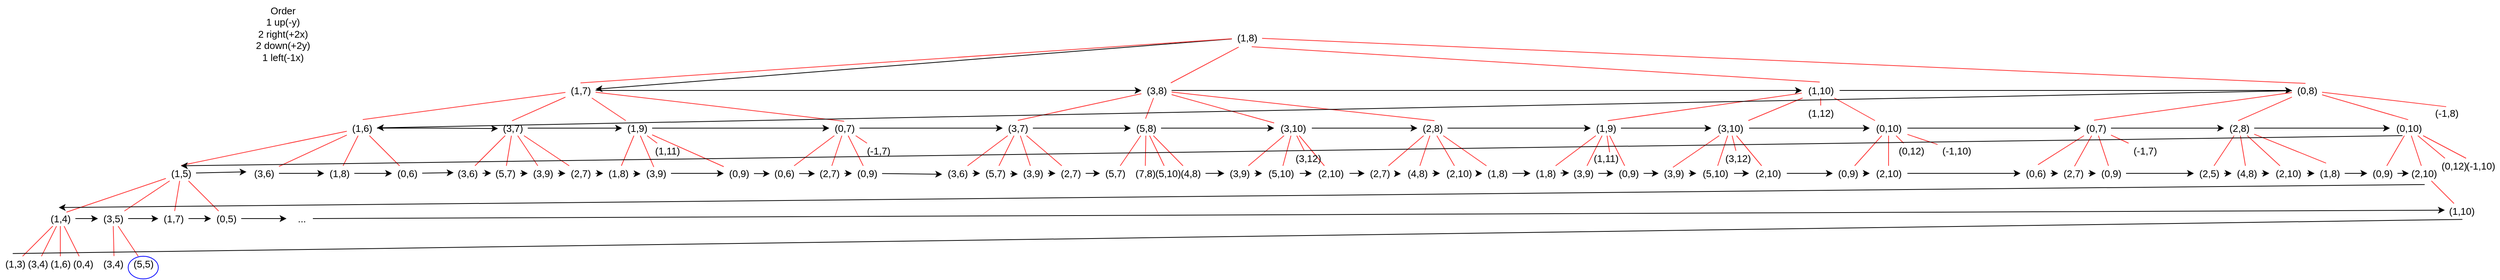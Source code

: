 <mxfile version="15.9.6" type="github">
  <diagram id="B6k4CGEWawJxauF2pvro" name="Page-1">
    <mxGraphModel dx="3833" dy="2262" grid="1" gridSize="10" guides="1" tooltips="1" connect="1" arrows="1" fold="1" page="1" pageScale="1" pageWidth="827" pageHeight="1169" math="0" shadow="0">
      <root>
        <mxCell id="0" />
        <mxCell id="1" parent="0" />
        <mxCell id="XFS7TE2Zkw54wjg-TtOD-16" style="rounded=0;orthogonalLoop=1;jettySize=auto;html=1;strokeWidth=1;fontSize=13;" parent="1" source="AMGMr02-MeVEU1D3Fm2n-2" target="AMGMr02-MeVEU1D3Fm2n-4" edge="1">
          <mxGeometry relative="1" as="geometry" />
        </mxCell>
        <mxCell id="XFS7TE2Zkw54wjg-TtOD-75" style="edgeStyle=none;rounded=0;orthogonalLoop=1;jettySize=auto;html=1;endArrow=none;endFill=0;strokeColor=#FF3333;fillColor=#f8cecc;exitX=0.224;exitY=1.124;exitDx=0;exitDy=0;exitPerimeter=0;strokeWidth=1;fontSize=13;" parent="1" source="AMGMr02-MeVEU1D3Fm2n-2" target="AMGMr02-MeVEU1D3Fm2n-5" edge="1">
          <mxGeometry relative="1" as="geometry" />
        </mxCell>
        <mxCell id="XFS7TE2Zkw54wjg-TtOD-76" style="edgeStyle=none;rounded=0;orthogonalLoop=1;jettySize=auto;html=1;endArrow=none;endFill=0;strokeColor=#FF3333;entryX=0.5;entryY=0;entryDx=0;entryDy=0;entryPerimeter=0;strokeWidth=1;fontSize=13;" parent="1" source="AMGMr02-MeVEU1D3Fm2n-2" target="AMGMr02-MeVEU1D3Fm2n-4" edge="1">
          <mxGeometry relative="1" as="geometry">
            <mxPoint x="310" y="-30" as="sourcePoint" />
          </mxGeometry>
        </mxCell>
        <mxCell id="XFS7TE2Zkw54wjg-TtOD-77" style="edgeStyle=none;rounded=0;orthogonalLoop=1;jettySize=auto;html=1;endArrow=none;endFill=0;strokeColor=#FF3333;entryX=0.474;entryY=-0.057;entryDx=0;entryDy=0;entryPerimeter=0;exitX=0.657;exitY=1.1;exitDx=0;exitDy=0;exitPerimeter=0;strokeWidth=1;fontSize=13;" parent="1" source="AMGMr02-MeVEU1D3Fm2n-2" target="AMGMr02-MeVEU1D3Fm2n-6" edge="1">
          <mxGeometry relative="1" as="geometry" />
        </mxCell>
        <mxCell id="XFS7TE2Zkw54wjg-TtOD-78" style="edgeStyle=none;rounded=0;orthogonalLoop=1;jettySize=auto;html=1;entryX=0.45;entryY=0.029;entryDx=0;entryDy=0;entryPerimeter=0;endArrow=none;endFill=0;strokeColor=#FF3333;strokeWidth=1;fontSize=13;" parent="1" source="AMGMr02-MeVEU1D3Fm2n-2" target="AMGMr02-MeVEU1D3Fm2n-7" edge="1">
          <mxGeometry relative="1" as="geometry" />
        </mxCell>
        <mxCell id="AMGMr02-MeVEU1D3Fm2n-2" value="&lt;div style=&quot;font-size: 13px;&quot;&gt;(1,8)&lt;/div&gt;" style="text;html=1;align=center;verticalAlign=middle;resizable=0;points=[];autosize=1;strokeColor=none;fillColor=none;strokeWidth=1;fontSize=13;" parent="1" vertex="1">
          <mxGeometry x="404" width="40" height="20" as="geometry" />
        </mxCell>
        <mxCell id="AMGMr02-MeVEU1D3Fm2n-3" value="&lt;div&gt;Order&lt;/div&gt;&lt;div&gt;1 up(-y)&lt;/div&gt;&lt;div style=&quot;font-size: 13px&quot;&gt;2 right(+2x)&lt;/div&gt;&lt;div style=&quot;font-size: 13px&quot;&gt;2 down(+2y)&lt;/div&gt;&lt;div style=&quot;font-size: 13px&quot;&gt;1 left(-1x)&lt;br style=&quot;font-size: 13px&quot;&gt;&lt;/div&gt;" style="text;html=1;align=center;verticalAlign=middle;resizable=0;points=[];autosize=1;strokeColor=none;fillColor=none;strokeWidth=1;fontSize=13;" parent="1" vertex="1">
          <mxGeometry x="-900" y="-40" width="90" height="90" as="geometry" />
        </mxCell>
        <mxCell id="XFS7TE2Zkw54wjg-TtOD-17" style="edgeStyle=orthogonalEdgeStyle;rounded=0;orthogonalLoop=1;jettySize=auto;html=1;strokeWidth=1;fontSize=13;" parent="1" source="AMGMr02-MeVEU1D3Fm2n-4" target="AMGMr02-MeVEU1D3Fm2n-5" edge="1">
          <mxGeometry relative="1" as="geometry" />
        </mxCell>
        <mxCell id="XFS7TE2Zkw54wjg-TtOD-79" style="edgeStyle=none;rounded=0;orthogonalLoop=1;jettySize=auto;html=1;entryX=0.529;entryY=-0.071;entryDx=0;entryDy=0;entryPerimeter=0;endArrow=none;endFill=0;strokeColor=#FF3333;strokeWidth=1;fontSize=13;" parent="1" source="AMGMr02-MeVEU1D3Fm2n-4" target="AMGMr02-MeVEU1D3Fm2n-8" edge="1">
          <mxGeometry relative="1" as="geometry" />
        </mxCell>
        <mxCell id="XFS7TE2Zkw54wjg-TtOD-80" style="edgeStyle=none;rounded=0;orthogonalLoop=1;jettySize=auto;html=1;entryX=0.479;entryY=0.014;entryDx=0;entryDy=0;entryPerimeter=0;endArrow=none;endFill=0;strokeColor=#FF3333;strokeWidth=1;fontSize=13;" parent="1" source="AMGMr02-MeVEU1D3Fm2n-4" target="AMGMr02-MeVEU1D3Fm2n-9" edge="1">
          <mxGeometry relative="1" as="geometry" />
        </mxCell>
        <mxCell id="XFS7TE2Zkw54wjg-TtOD-81" style="edgeStyle=none;rounded=0;orthogonalLoop=1;jettySize=auto;html=1;endArrow=none;endFill=0;strokeColor=#FF3333;strokeWidth=1;fontSize=13;" parent="1" source="AMGMr02-MeVEU1D3Fm2n-4" target="AMGMr02-MeVEU1D3Fm2n-10" edge="1">
          <mxGeometry relative="1" as="geometry" />
        </mxCell>
        <mxCell id="XFS7TE2Zkw54wjg-TtOD-82" style="edgeStyle=none;rounded=0;orthogonalLoop=1;jettySize=auto;html=1;entryX=0.493;entryY=0.043;entryDx=0;entryDy=0;entryPerimeter=0;endArrow=none;endFill=0;strokeColor=#FF3333;strokeWidth=1;fontSize=13;" parent="1" source="AMGMr02-MeVEU1D3Fm2n-4" target="AMGMr02-MeVEU1D3Fm2n-11" edge="1">
          <mxGeometry relative="1" as="geometry" />
        </mxCell>
        <mxCell id="AMGMr02-MeVEU1D3Fm2n-4" value="(1,7)" style="text;html=1;align=center;verticalAlign=middle;resizable=0;points=[];autosize=1;strokeColor=none;fillColor=none;strokeWidth=1;fontSize=13;" parent="1" vertex="1">
          <mxGeometry x="-480" y="70" width="40" height="20" as="geometry" />
        </mxCell>
        <mxCell id="XFS7TE2Zkw54wjg-TtOD-19" style="edgeStyle=orthogonalEdgeStyle;rounded=0;orthogonalLoop=1;jettySize=auto;html=1;strokeWidth=1;fontSize=13;" parent="1" source="AMGMr02-MeVEU1D3Fm2n-5" target="AMGMr02-MeVEU1D3Fm2n-6" edge="1">
          <mxGeometry relative="1" as="geometry" />
        </mxCell>
        <mxCell id="XFS7TE2Zkw54wjg-TtOD-83" style="edgeStyle=none;rounded=0;orthogonalLoop=1;jettySize=auto;html=1;entryX=0.5;entryY=-0.014;entryDx=0;entryDy=0;entryPerimeter=0;endArrow=none;endFill=0;strokeColor=#FF3333;strokeWidth=1;fontSize=13;" parent="1" source="AMGMr02-MeVEU1D3Fm2n-5" target="AMGMr02-MeVEU1D3Fm2n-12" edge="1">
          <mxGeometry relative="1" as="geometry" />
        </mxCell>
        <mxCell id="XFS7TE2Zkw54wjg-TtOD-84" style="edgeStyle=none;rounded=0;orthogonalLoop=1;jettySize=auto;html=1;entryX=0.486;entryY=-0.129;entryDx=0;entryDy=0;entryPerimeter=0;endArrow=none;endFill=0;strokeColor=#FF3333;strokeWidth=1;fontSize=13;" parent="1" source="AMGMr02-MeVEU1D3Fm2n-5" target="AMGMr02-MeVEU1D3Fm2n-13" edge="1">
          <mxGeometry relative="1" as="geometry" />
        </mxCell>
        <mxCell id="XFS7TE2Zkw54wjg-TtOD-85" style="edgeStyle=none;rounded=0;orthogonalLoop=1;jettySize=auto;html=1;endArrow=none;endFill=0;strokeColor=#FF3333;strokeWidth=1;fontSize=13;" parent="1" source="AMGMr02-MeVEU1D3Fm2n-5" target="AMGMr02-MeVEU1D3Fm2n-14" edge="1">
          <mxGeometry relative="1" as="geometry" />
        </mxCell>
        <mxCell id="XFS7TE2Zkw54wjg-TtOD-86" style="edgeStyle=none;rounded=0;orthogonalLoop=1;jettySize=auto;html=1;entryX=0.567;entryY=0.009;entryDx=0;entryDy=0;entryPerimeter=0;endArrow=none;endFill=0;strokeColor=#FF3333;strokeWidth=1;fontSize=13;" parent="1" source="AMGMr02-MeVEU1D3Fm2n-5" target="AMGMr02-MeVEU1D3Fm2n-15" edge="1">
          <mxGeometry relative="1" as="geometry" />
        </mxCell>
        <mxCell id="AMGMr02-MeVEU1D3Fm2n-5" value="(3,8)" style="text;html=1;align=center;verticalAlign=middle;resizable=0;points=[];autosize=1;strokeColor=none;fillColor=none;strokeWidth=1;fontSize=13;" parent="1" vertex="1">
          <mxGeometry x="284" y="70" width="40" height="20" as="geometry" />
        </mxCell>
        <mxCell id="XFS7TE2Zkw54wjg-TtOD-20" style="edgeStyle=orthogonalEdgeStyle;rounded=0;orthogonalLoop=1;jettySize=auto;html=1;strokeWidth=1;fontSize=13;" parent="1" source="AMGMr02-MeVEU1D3Fm2n-6" target="AMGMr02-MeVEU1D3Fm2n-7" edge="1">
          <mxGeometry relative="1" as="geometry" />
        </mxCell>
        <mxCell id="XFS7TE2Zkw54wjg-TtOD-87" style="edgeStyle=none;rounded=0;orthogonalLoop=1;jettySize=auto;html=1;entryX=0.567;entryY=0.009;entryDx=0;entryDy=0;entryPerimeter=0;endArrow=none;endFill=0;strokeColor=#FF3333;strokeWidth=1;fontSize=13;" parent="1" source="AMGMr02-MeVEU1D3Fm2n-6" target="AMGMr02-MeVEU1D3Fm2n-16" edge="1">
          <mxGeometry relative="1" as="geometry" />
        </mxCell>
        <mxCell id="XFS7TE2Zkw54wjg-TtOD-88" style="edgeStyle=none;rounded=0;orthogonalLoop=1;jettySize=auto;html=1;endArrow=none;endFill=0;strokeColor=#FF3333;strokeWidth=1;fontSize=13;" parent="1" source="AMGMr02-MeVEU1D3Fm2n-6" target="AMGMr02-MeVEU1D3Fm2n-18" edge="1">
          <mxGeometry relative="1" as="geometry" />
        </mxCell>
        <mxCell id="XFS7TE2Zkw54wjg-TtOD-89" style="edgeStyle=none;rounded=0;orthogonalLoop=1;jettySize=auto;html=1;endArrow=none;endFill=0;strokeColor=#FF3333;strokeWidth=1;fontSize=13;" parent="1" source="AMGMr02-MeVEU1D3Fm2n-6" target="AMGMr02-MeVEU1D3Fm2n-19" edge="1">
          <mxGeometry relative="1" as="geometry" />
        </mxCell>
        <mxCell id="XFS7TE2Zkw54wjg-TtOD-90" style="edgeStyle=none;rounded=0;orthogonalLoop=1;jettySize=auto;html=1;endArrow=none;endFill=0;strokeColor=#FF3333;strokeWidth=1;fontSize=13;" parent="1" source="AMGMr02-MeVEU1D3Fm2n-6" target="AMGMr02-MeVEU1D3Fm2n-20" edge="1">
          <mxGeometry relative="1" as="geometry" />
        </mxCell>
        <mxCell id="AMGMr02-MeVEU1D3Fm2n-6" value="(1,10)" style="text;html=1;align=center;verticalAlign=middle;resizable=0;points=[];autosize=1;strokeColor=none;fillColor=none;strokeWidth=1;fontSize=13;" parent="1" vertex="1">
          <mxGeometry x="1160" y="70" width="50" height="20" as="geometry" />
        </mxCell>
        <mxCell id="XFS7TE2Zkw54wjg-TtOD-22" style="rounded=0;orthogonalLoop=1;jettySize=auto;html=1;strokeWidth=1;fontSize=13;" parent="1" source="AMGMr02-MeVEU1D3Fm2n-7" target="AMGMr02-MeVEU1D3Fm2n-8" edge="1">
          <mxGeometry relative="1" as="geometry" />
        </mxCell>
        <mxCell id="XFS7TE2Zkw54wjg-TtOD-91" style="edgeStyle=none;rounded=0;orthogonalLoop=1;jettySize=auto;html=1;entryX=0.438;entryY=-0.026;entryDx=0;entryDy=0;entryPerimeter=0;endArrow=none;endFill=0;strokeColor=#FF3333;strokeWidth=1;fontSize=13;" parent="1" source="AMGMr02-MeVEU1D3Fm2n-7" target="AMGMr02-MeVEU1D3Fm2n-21" edge="1">
          <mxGeometry relative="1" as="geometry" />
        </mxCell>
        <mxCell id="XFS7TE2Zkw54wjg-TtOD-92" style="edgeStyle=none;rounded=0;orthogonalLoop=1;jettySize=auto;html=1;entryX=0.466;entryY=0.009;entryDx=0;entryDy=0;entryPerimeter=0;endArrow=none;endFill=0;strokeColor=#FF3333;strokeWidth=1;fontSize=13;" parent="1" source="AMGMr02-MeVEU1D3Fm2n-7" target="AMGMr02-MeVEU1D3Fm2n-22" edge="1">
          <mxGeometry relative="1" as="geometry" />
        </mxCell>
        <mxCell id="XFS7TE2Zkw54wjg-TtOD-93" style="edgeStyle=none;rounded=0;orthogonalLoop=1;jettySize=auto;html=1;entryX=0.483;entryY=-0.06;entryDx=0;entryDy=0;entryPerimeter=0;endArrow=none;endFill=0;strokeColor=#FF3333;strokeWidth=1;fontSize=13;" parent="1" source="AMGMr02-MeVEU1D3Fm2n-7" target="AMGMr02-MeVEU1D3Fm2n-23" edge="1">
          <mxGeometry relative="1" as="geometry" />
        </mxCell>
        <mxCell id="XFS7TE2Zkw54wjg-TtOD-94" style="edgeStyle=none;rounded=0;orthogonalLoop=1;jettySize=auto;html=1;entryX=0.492;entryY=0.078;entryDx=0;entryDy=0;entryPerimeter=0;endArrow=none;endFill=0;strokeColor=#FF3333;strokeWidth=1;fontSize=13;" parent="1" source="AMGMr02-MeVEU1D3Fm2n-7" target="AMGMr02-MeVEU1D3Fm2n-24" edge="1">
          <mxGeometry relative="1" as="geometry" />
        </mxCell>
        <mxCell id="AMGMr02-MeVEU1D3Fm2n-7" value="(0,8)" style="text;html=1;align=center;verticalAlign=middle;resizable=0;points=[];autosize=1;strokeColor=none;fillColor=none;strokeWidth=1;fontSize=13;" parent="1" vertex="1">
          <mxGeometry x="1810" y="70" width="40" height="20" as="geometry" />
        </mxCell>
        <mxCell id="XFS7TE2Zkw54wjg-TtOD-23" style="edgeStyle=orthogonalEdgeStyle;rounded=0;orthogonalLoop=1;jettySize=auto;html=1;entryX=0.013;entryY=0.525;entryDx=0;entryDy=0;entryPerimeter=0;strokeWidth=1;fontSize=13;" parent="1" source="AMGMr02-MeVEU1D3Fm2n-8" target="AMGMr02-MeVEU1D3Fm2n-9" edge="1">
          <mxGeometry relative="1" as="geometry" />
        </mxCell>
        <mxCell id="XFS7TE2Zkw54wjg-TtOD-96" style="edgeStyle=none;rounded=0;orthogonalLoop=1;jettySize=auto;html=1;entryX=0.507;entryY=-0.026;entryDx=0;entryDy=0;entryPerimeter=0;endArrow=none;endFill=0;strokeColor=#FF3333;strokeWidth=1;fontSize=13;" parent="1" source="AMGMr02-MeVEU1D3Fm2n-8" target="AMGMr02-MeVEU1D3Fm2n-25" edge="1">
          <mxGeometry relative="1" as="geometry" />
        </mxCell>
        <mxCell id="XFS7TE2Zkw54wjg-TtOD-97" style="edgeStyle=none;rounded=0;orthogonalLoop=1;jettySize=auto;html=1;endArrow=none;endFill=0;strokeColor=#FF3333;strokeWidth=1;fontSize=13;" parent="1" source="AMGMr02-MeVEU1D3Fm2n-8" target="AMGMr02-MeVEU1D3Fm2n-26" edge="1">
          <mxGeometry relative="1" as="geometry" />
        </mxCell>
        <mxCell id="XFS7TE2Zkw54wjg-TtOD-98" style="edgeStyle=none;rounded=0;orthogonalLoop=1;jettySize=auto;html=1;endArrow=none;endFill=0;strokeColor=#FF3333;strokeWidth=1;fontSize=13;" parent="1" source="AMGMr02-MeVEU1D3Fm2n-8" target="AMGMr02-MeVEU1D3Fm2n-28" edge="1">
          <mxGeometry relative="1" as="geometry" />
        </mxCell>
        <mxCell id="XFS7TE2Zkw54wjg-TtOD-99" style="edgeStyle=none;rounded=0;orthogonalLoop=1;jettySize=auto;html=1;endArrow=none;endFill=0;strokeColor=#FF3333;strokeWidth=1;fontSize=13;" parent="1" source="AMGMr02-MeVEU1D3Fm2n-8" target="AMGMr02-MeVEU1D3Fm2n-29" edge="1">
          <mxGeometry relative="1" as="geometry" />
        </mxCell>
        <mxCell id="AMGMr02-MeVEU1D3Fm2n-8" value="(1,6)" style="text;html=1;align=center;verticalAlign=middle;resizable=0;points=[];autosize=1;strokeColor=none;fillColor=none;strokeWidth=1;fontSize=13;" parent="1" vertex="1">
          <mxGeometry x="-770" y="120" width="40" height="20" as="geometry" />
        </mxCell>
        <mxCell id="XFS7TE2Zkw54wjg-TtOD-24" style="edgeStyle=orthogonalEdgeStyle;rounded=0;orthogonalLoop=1;jettySize=auto;html=1;strokeWidth=1;fontSize=13;" parent="1" source="AMGMr02-MeVEU1D3Fm2n-9" target="AMGMr02-MeVEU1D3Fm2n-10" edge="1">
          <mxGeometry relative="1" as="geometry" />
        </mxCell>
        <mxCell id="XFS7TE2Zkw54wjg-TtOD-100" style="edgeStyle=none;rounded=0;orthogonalLoop=1;jettySize=auto;html=1;endArrow=none;endFill=0;strokeColor=#FF3333;strokeWidth=1;fontSize=13;" parent="1" source="AMGMr02-MeVEU1D3Fm2n-9" target="AMGMr02-MeVEU1D3Fm2n-30" edge="1">
          <mxGeometry relative="1" as="geometry" />
        </mxCell>
        <mxCell id="XFS7TE2Zkw54wjg-TtOD-101" style="edgeStyle=none;rounded=0;orthogonalLoop=1;jettySize=auto;html=1;endArrow=none;endFill=0;strokeColor=#FF3333;strokeWidth=1;fontSize=13;" parent="1" source="AMGMr02-MeVEU1D3Fm2n-9" target="AMGMr02-MeVEU1D3Fm2n-38" edge="1">
          <mxGeometry relative="1" as="geometry" />
        </mxCell>
        <mxCell id="XFS7TE2Zkw54wjg-TtOD-102" style="edgeStyle=none;rounded=0;orthogonalLoop=1;jettySize=auto;html=1;endArrow=none;endFill=0;strokeColor=#FF3333;strokeWidth=1;fontSize=13;" parent="1" source="AMGMr02-MeVEU1D3Fm2n-9" target="AMGMr02-MeVEU1D3Fm2n-39" edge="1">
          <mxGeometry relative="1" as="geometry" />
        </mxCell>
        <mxCell id="XFS7TE2Zkw54wjg-TtOD-103" style="edgeStyle=none;rounded=0;orthogonalLoop=1;jettySize=auto;html=1;endArrow=none;endFill=0;strokeColor=#FF3333;strokeWidth=1;fontSize=13;" parent="1" source="AMGMr02-MeVEU1D3Fm2n-9" target="XFS7TE2Zkw54wjg-TtOD-1" edge="1">
          <mxGeometry relative="1" as="geometry" />
        </mxCell>
        <mxCell id="AMGMr02-MeVEU1D3Fm2n-9" value="&lt;div style=&quot;font-size: 13px;&quot;&gt;(3,7)&lt;/div&gt;" style="text;html=1;align=center;verticalAlign=middle;resizable=0;points=[];autosize=1;strokeColor=none;fillColor=none;strokeWidth=1;fontSize=13;" parent="1" vertex="1">
          <mxGeometry x="-570" y="120" width="40" height="20" as="geometry" />
        </mxCell>
        <mxCell id="XFS7TE2Zkw54wjg-TtOD-25" style="edgeStyle=orthogonalEdgeStyle;rounded=0;orthogonalLoop=1;jettySize=auto;html=1;strokeWidth=1;fontSize=13;" parent="1" source="AMGMr02-MeVEU1D3Fm2n-10" target="AMGMr02-MeVEU1D3Fm2n-11" edge="1">
          <mxGeometry relative="1" as="geometry" />
        </mxCell>
        <mxCell id="XFS7TE2Zkw54wjg-TtOD-104" style="edgeStyle=none;rounded=0;orthogonalLoop=1;jettySize=auto;html=1;endArrow=none;endFill=0;strokeColor=#FF3333;strokeWidth=1;fontSize=13;" parent="1" source="AMGMr02-MeVEU1D3Fm2n-10" target="XFS7TE2Zkw54wjg-TtOD-2" edge="1">
          <mxGeometry relative="1" as="geometry" />
        </mxCell>
        <mxCell id="XFS7TE2Zkw54wjg-TtOD-105" style="edgeStyle=none;rounded=0;orthogonalLoop=1;jettySize=auto;html=1;entryX=0.43;entryY=0.078;entryDx=0;entryDy=0;entryPerimeter=0;endArrow=none;endFill=0;strokeColor=#FF3333;strokeWidth=1;fontSize=13;" parent="1" source="AMGMr02-MeVEU1D3Fm2n-10" target="XFS7TE2Zkw54wjg-TtOD-3" edge="1">
          <mxGeometry relative="1" as="geometry" />
        </mxCell>
        <mxCell id="XFS7TE2Zkw54wjg-TtOD-106" style="edgeStyle=none;rounded=0;orthogonalLoop=1;jettySize=auto;html=1;endArrow=none;endFill=0;strokeColor=#FF3333;strokeWidth=1;fontSize=13;" parent="1" source="AMGMr02-MeVEU1D3Fm2n-10" target="XFS7TE2Zkw54wjg-TtOD-4" edge="1">
          <mxGeometry relative="1" as="geometry" />
        </mxCell>
        <mxCell id="XFS7TE2Zkw54wjg-TtOD-107" style="edgeStyle=none;rounded=0;orthogonalLoop=1;jettySize=auto;html=1;endArrow=none;endFill=0;strokeColor=#FF3333;strokeWidth=1;fontSize=13;" parent="1" source="AMGMr02-MeVEU1D3Fm2n-10" target="XFS7TE2Zkw54wjg-TtOD-5" edge="1">
          <mxGeometry relative="1" as="geometry" />
        </mxCell>
        <mxCell id="AMGMr02-MeVEU1D3Fm2n-10" value="(1,9)" style="text;html=1;align=center;verticalAlign=middle;resizable=0;points=[];autosize=1;strokeColor=none;fillColor=none;strokeWidth=1;fontSize=13;" parent="1" vertex="1">
          <mxGeometry x="-405" y="120" width="40" height="20" as="geometry" />
        </mxCell>
        <mxCell id="XFS7TE2Zkw54wjg-TtOD-26" style="edgeStyle=orthogonalEdgeStyle;rounded=0;orthogonalLoop=1;jettySize=auto;html=1;strokeWidth=1;fontSize=13;" parent="1" source="AMGMr02-MeVEU1D3Fm2n-11" target="AMGMr02-MeVEU1D3Fm2n-12" edge="1">
          <mxGeometry relative="1" as="geometry" />
        </mxCell>
        <mxCell id="XFS7TE2Zkw54wjg-TtOD-108" style="edgeStyle=none;rounded=0;orthogonalLoop=1;jettySize=auto;html=1;endArrow=none;endFill=0;strokeColor=#FF3333;strokeWidth=1;fontSize=13;" parent="1" source="AMGMr02-MeVEU1D3Fm2n-11" target="XFS7TE2Zkw54wjg-TtOD-6" edge="1">
          <mxGeometry relative="1" as="geometry" />
        </mxCell>
        <mxCell id="XFS7TE2Zkw54wjg-TtOD-109" style="edgeStyle=none;rounded=0;orthogonalLoop=1;jettySize=auto;html=1;endArrow=none;endFill=0;strokeColor=#FF3333;strokeWidth=1;fontSize=13;" parent="1" source="AMGMr02-MeVEU1D3Fm2n-11" target="XFS7TE2Zkw54wjg-TtOD-7" edge="1">
          <mxGeometry relative="1" as="geometry" />
        </mxCell>
        <mxCell id="XFS7TE2Zkw54wjg-TtOD-110" style="edgeStyle=none;rounded=0;orthogonalLoop=1;jettySize=auto;html=1;endArrow=none;endFill=0;strokeColor=#FF3333;strokeWidth=1;fontSize=13;" parent="1" source="AMGMr02-MeVEU1D3Fm2n-11" target="XFS7TE2Zkw54wjg-TtOD-8" edge="1">
          <mxGeometry relative="1" as="geometry" />
        </mxCell>
        <mxCell id="XFS7TE2Zkw54wjg-TtOD-111" style="edgeStyle=none;rounded=0;orthogonalLoop=1;jettySize=auto;html=1;endArrow=none;endFill=0;strokeColor=#FF3333;strokeWidth=1;fontSize=13;" parent="1" source="AMGMr02-MeVEU1D3Fm2n-11" target="XFS7TE2Zkw54wjg-TtOD-9" edge="1">
          <mxGeometry relative="1" as="geometry" />
        </mxCell>
        <mxCell id="AMGMr02-MeVEU1D3Fm2n-11" value="(0,7)" style="text;html=1;align=center;verticalAlign=middle;resizable=0;points=[];autosize=1;strokeColor=none;fillColor=none;strokeWidth=1;fontSize=13;" parent="1" vertex="1">
          <mxGeometry x="-130" y="120" width="40" height="20" as="geometry" />
        </mxCell>
        <mxCell id="XFS7TE2Zkw54wjg-TtOD-27" style="edgeStyle=orthogonalEdgeStyle;rounded=0;orthogonalLoop=1;jettySize=auto;html=1;entryX=0;entryY=0.5;entryDx=0;entryDy=0;entryPerimeter=0;strokeWidth=1;fontSize=13;" parent="1" source="AMGMr02-MeVEU1D3Fm2n-12" target="AMGMr02-MeVEU1D3Fm2n-13" edge="1">
          <mxGeometry relative="1" as="geometry" />
        </mxCell>
        <mxCell id="XFS7TE2Zkw54wjg-TtOD-112" style="edgeStyle=none;rounded=0;orthogonalLoop=1;jettySize=auto;html=1;endArrow=none;endFill=0;strokeColor=#FF3333;strokeWidth=1;fontSize=13;" parent="1" source="AMGMr02-MeVEU1D3Fm2n-12" target="XFS7TE2Zkw54wjg-TtOD-10" edge="1">
          <mxGeometry relative="1" as="geometry" />
        </mxCell>
        <mxCell id="XFS7TE2Zkw54wjg-TtOD-113" style="edgeStyle=none;rounded=0;orthogonalLoop=1;jettySize=auto;html=1;endArrow=none;endFill=0;strokeColor=#FF3333;strokeWidth=1;fontSize=13;" parent="1" source="AMGMr02-MeVEU1D3Fm2n-12" target="XFS7TE2Zkw54wjg-TtOD-11" edge="1">
          <mxGeometry relative="1" as="geometry" />
        </mxCell>
        <mxCell id="XFS7TE2Zkw54wjg-TtOD-114" style="edgeStyle=none;rounded=0;orthogonalLoop=1;jettySize=auto;html=1;endArrow=none;endFill=0;strokeColor=#FF3333;strokeWidth=1;fontSize=13;" parent="1" source="AMGMr02-MeVEU1D3Fm2n-12" target="XFS7TE2Zkw54wjg-TtOD-13" edge="1">
          <mxGeometry relative="1" as="geometry" />
        </mxCell>
        <mxCell id="XFS7TE2Zkw54wjg-TtOD-115" style="edgeStyle=none;rounded=0;orthogonalLoop=1;jettySize=auto;html=1;endArrow=none;endFill=0;strokeColor=#FF3333;strokeWidth=1;fontSize=13;" parent="1" source="AMGMr02-MeVEU1D3Fm2n-12" target="XFS7TE2Zkw54wjg-TtOD-14" edge="1">
          <mxGeometry relative="1" as="geometry" />
        </mxCell>
        <mxCell id="AMGMr02-MeVEU1D3Fm2n-12" value="(3,7)" style="text;html=1;align=center;verticalAlign=middle;resizable=0;points=[];autosize=1;strokeColor=none;fillColor=none;strokeWidth=1;fontSize=13;" parent="1" vertex="1">
          <mxGeometry x="100" y="120" width="40" height="20" as="geometry" />
        </mxCell>
        <mxCell id="XFS7TE2Zkw54wjg-TtOD-29" style="edgeStyle=orthogonalEdgeStyle;rounded=0;orthogonalLoop=1;jettySize=auto;html=1;strokeWidth=1;fontSize=13;" parent="1" source="AMGMr02-MeVEU1D3Fm2n-13" target="AMGMr02-MeVEU1D3Fm2n-14" edge="1">
          <mxGeometry relative="1" as="geometry" />
        </mxCell>
        <mxCell id="XFS7TE2Zkw54wjg-TtOD-116" style="edgeStyle=none;rounded=0;orthogonalLoop=1;jettySize=auto;html=1;endArrow=none;endFill=0;strokeColor=#FF3333;strokeWidth=1;fontSize=13;" parent="1" source="AMGMr02-MeVEU1D3Fm2n-13" target="XFS7TE2Zkw54wjg-TtOD-62" edge="1">
          <mxGeometry relative="1" as="geometry" />
        </mxCell>
        <mxCell id="XFS7TE2Zkw54wjg-TtOD-117" style="edgeStyle=none;rounded=0;orthogonalLoop=1;jettySize=auto;html=1;endArrow=none;endFill=0;strokeColor=#FF3333;strokeWidth=1;fontSize=13;" parent="1" source="AMGMr02-MeVEU1D3Fm2n-13" target="XFS7TE2Zkw54wjg-TtOD-63" edge="1">
          <mxGeometry relative="1" as="geometry" />
        </mxCell>
        <mxCell id="XFS7TE2Zkw54wjg-TtOD-118" style="edgeStyle=none;rounded=0;orthogonalLoop=1;jettySize=auto;html=1;endArrow=none;endFill=0;strokeColor=#FF3333;strokeWidth=1;fontSize=13;" parent="1" source="AMGMr02-MeVEU1D3Fm2n-13" target="XFS7TE2Zkw54wjg-TtOD-64" edge="1">
          <mxGeometry relative="1" as="geometry" />
        </mxCell>
        <mxCell id="XFS7TE2Zkw54wjg-TtOD-119" style="edgeStyle=none;rounded=0;orthogonalLoop=1;jettySize=auto;html=1;endArrow=none;endFill=0;strokeColor=#FF3333;strokeWidth=1;fontSize=13;" parent="1" source="AMGMr02-MeVEU1D3Fm2n-13" target="XFS7TE2Zkw54wjg-TtOD-65" edge="1">
          <mxGeometry relative="1" as="geometry" />
        </mxCell>
        <mxCell id="AMGMr02-MeVEU1D3Fm2n-13" value="(5,8)" style="text;html=1;align=center;verticalAlign=middle;resizable=0;points=[];autosize=1;strokeColor=none;fillColor=none;strokeWidth=1;fontSize=13;" parent="1" vertex="1">
          <mxGeometry x="270" y="120" width="40" height="20" as="geometry" />
        </mxCell>
        <mxCell id="XFS7TE2Zkw54wjg-TtOD-30" style="edgeStyle=orthogonalEdgeStyle;rounded=0;orthogonalLoop=1;jettySize=auto;html=1;strokeWidth=1;fontSize=13;" parent="1" source="AMGMr02-MeVEU1D3Fm2n-14" target="AMGMr02-MeVEU1D3Fm2n-15" edge="1">
          <mxGeometry relative="1" as="geometry" />
        </mxCell>
        <mxCell id="XFS7TE2Zkw54wjg-TtOD-120" style="edgeStyle=none;rounded=0;orthogonalLoop=1;jettySize=auto;html=1;endArrow=none;endFill=0;strokeColor=#FF3333;strokeWidth=1;fontSize=13;" parent="1" source="AMGMr02-MeVEU1D3Fm2n-14" target="XFS7TE2Zkw54wjg-TtOD-66" edge="1">
          <mxGeometry relative="1" as="geometry" />
        </mxCell>
        <mxCell id="XFS7TE2Zkw54wjg-TtOD-121" style="edgeStyle=none;rounded=0;orthogonalLoop=1;jettySize=auto;html=1;endArrow=none;endFill=0;strokeColor=#FF3333;strokeWidth=1;fontSize=13;" parent="1" source="AMGMr02-MeVEU1D3Fm2n-14" target="XFS7TE2Zkw54wjg-TtOD-67" edge="1">
          <mxGeometry relative="1" as="geometry" />
        </mxCell>
        <mxCell id="XFS7TE2Zkw54wjg-TtOD-122" style="edgeStyle=none;rounded=0;orthogonalLoop=1;jettySize=auto;html=1;endArrow=none;endFill=0;strokeColor=#FF3333;strokeWidth=1;fontSize=13;" parent="1" source="AMGMr02-MeVEU1D3Fm2n-14" target="XFS7TE2Zkw54wjg-TtOD-69" edge="1">
          <mxGeometry relative="1" as="geometry" />
        </mxCell>
        <mxCell id="XFS7TE2Zkw54wjg-TtOD-123" style="edgeStyle=none;rounded=0;orthogonalLoop=1;jettySize=auto;html=1;endArrow=none;endFill=0;strokeColor=#FF3333;strokeWidth=1;fontSize=13;" parent="1" source="AMGMr02-MeVEU1D3Fm2n-14" target="XFS7TE2Zkw54wjg-TtOD-68" edge="1">
          <mxGeometry relative="1" as="geometry" />
        </mxCell>
        <mxCell id="AMGMr02-MeVEU1D3Fm2n-14" value="(3,10)" style="text;html=1;align=center;verticalAlign=middle;resizable=0;points=[];autosize=1;strokeColor=none;fillColor=none;strokeWidth=1;fontSize=13;" parent="1" vertex="1">
          <mxGeometry x="460" y="120" width="50" height="20" as="geometry" />
        </mxCell>
        <mxCell id="XFS7TE2Zkw54wjg-TtOD-31" style="edgeStyle=orthogonalEdgeStyle;rounded=0;orthogonalLoop=1;jettySize=auto;html=1;strokeWidth=1;fontSize=13;" parent="1" source="AMGMr02-MeVEU1D3Fm2n-15" target="AMGMr02-MeVEU1D3Fm2n-16" edge="1">
          <mxGeometry relative="1" as="geometry" />
        </mxCell>
        <mxCell id="XFS7TE2Zkw54wjg-TtOD-124" style="edgeStyle=none;rounded=0;orthogonalLoop=1;jettySize=auto;html=1;endArrow=none;endFill=0;strokeColor=#FF3333;strokeWidth=1;fontSize=13;" parent="1" source="AMGMr02-MeVEU1D3Fm2n-15" target="XFS7TE2Zkw54wjg-TtOD-70" edge="1">
          <mxGeometry relative="1" as="geometry" />
        </mxCell>
        <mxCell id="XFS7TE2Zkw54wjg-TtOD-125" style="edgeStyle=none;rounded=0;orthogonalLoop=1;jettySize=auto;html=1;endArrow=none;endFill=0;strokeColor=#FF3333;strokeWidth=1;fontSize=13;" parent="1" source="AMGMr02-MeVEU1D3Fm2n-15" target="XFS7TE2Zkw54wjg-TtOD-71" edge="1">
          <mxGeometry relative="1" as="geometry" />
        </mxCell>
        <mxCell id="XFS7TE2Zkw54wjg-TtOD-126" style="edgeStyle=none;rounded=0;orthogonalLoop=1;jettySize=auto;html=1;endArrow=none;endFill=0;strokeColor=#FF3333;strokeWidth=1;fontSize=13;" parent="1" source="AMGMr02-MeVEU1D3Fm2n-15" target="XFS7TE2Zkw54wjg-TtOD-72" edge="1">
          <mxGeometry relative="1" as="geometry" />
        </mxCell>
        <mxCell id="XFS7TE2Zkw54wjg-TtOD-127" style="edgeStyle=none;rounded=0;orthogonalLoop=1;jettySize=auto;html=1;endArrow=none;endFill=0;strokeColor=#FF3333;strokeWidth=1;fontSize=13;" parent="1" source="AMGMr02-MeVEU1D3Fm2n-15" target="XFS7TE2Zkw54wjg-TtOD-73" edge="1">
          <mxGeometry relative="1" as="geometry">
            <mxPoint x="766" y="180" as="targetPoint" />
          </mxGeometry>
        </mxCell>
        <mxCell id="AMGMr02-MeVEU1D3Fm2n-15" value="&lt;div style=&quot;font-size: 13px;&quot;&gt;(2,8)&lt;/div&gt;" style="text;html=1;align=center;verticalAlign=middle;resizable=0;points=[];autosize=1;strokeColor=none;fillColor=none;strokeWidth=1;fontSize=13;" parent="1" vertex="1">
          <mxGeometry x="650" y="120" width="40" height="20" as="geometry" />
        </mxCell>
        <mxCell id="XFS7TE2Zkw54wjg-TtOD-34" style="edgeStyle=orthogonalEdgeStyle;rounded=0;orthogonalLoop=1;jettySize=auto;html=1;strokeWidth=1;fontSize=13;" parent="1" source="AMGMr02-MeVEU1D3Fm2n-16" target="AMGMr02-MeVEU1D3Fm2n-18" edge="1">
          <mxGeometry relative="1" as="geometry" />
        </mxCell>
        <mxCell id="jOsJUiyBOm83HNr5dXLv-4" style="edgeStyle=none;rounded=0;orthogonalLoop=1;jettySize=auto;html=1;endArrow=none;endFill=0;strokeColor=#FF3333;strokeWidth=1;fontSize=13;" parent="1" source="AMGMr02-MeVEU1D3Fm2n-16" target="XFS7TE2Zkw54wjg-TtOD-128" edge="1">
          <mxGeometry relative="1" as="geometry" />
        </mxCell>
        <mxCell id="jOsJUiyBOm83HNr5dXLv-5" style="edgeStyle=none;rounded=0;orthogonalLoop=1;jettySize=auto;html=1;endArrow=none;endFill=0;strokeColor=#FF3333;strokeWidth=1;fontSize=13;" parent="1" source="AMGMr02-MeVEU1D3Fm2n-16" target="XFS7TE2Zkw54wjg-TtOD-129" edge="1">
          <mxGeometry relative="1" as="geometry" />
        </mxCell>
        <mxCell id="jOsJUiyBOm83HNr5dXLv-6" style="edgeStyle=none;rounded=0;orthogonalLoop=1;jettySize=auto;html=1;entryX=0.6;entryY=0.1;entryDx=0;entryDy=0;entryPerimeter=0;endArrow=none;endFill=0;strokeColor=#FF3333;strokeWidth=1;fontSize=13;" parent="1" source="AMGMr02-MeVEU1D3Fm2n-16" target="jOsJUiyBOm83HNr5dXLv-1" edge="1">
          <mxGeometry relative="1" as="geometry" />
        </mxCell>
        <mxCell id="jOsJUiyBOm83HNr5dXLv-7" style="edgeStyle=none;rounded=0;orthogonalLoop=1;jettySize=auto;html=1;endArrow=none;endFill=0;strokeColor=#FF3333;strokeWidth=1;fontSize=13;" parent="1" source="AMGMr02-MeVEU1D3Fm2n-16" target="jOsJUiyBOm83HNr5dXLv-3" edge="1">
          <mxGeometry relative="1" as="geometry" />
        </mxCell>
        <mxCell id="AMGMr02-MeVEU1D3Fm2n-16" value="(1,9)" style="text;html=1;align=center;verticalAlign=middle;resizable=0;points=[];autosize=1;strokeColor=none;fillColor=none;strokeWidth=1;fontSize=13;" parent="1" vertex="1">
          <mxGeometry x="880" y="120" width="40" height="20" as="geometry" />
        </mxCell>
        <mxCell id="jOsJUiyBOm83HNr5dXLv-12" style="edgeStyle=none;rounded=0;orthogonalLoop=1;jettySize=auto;html=1;entryX=0.475;entryY=0.1;entryDx=0;entryDy=0;entryPerimeter=0;endArrow=none;endFill=0;strokeColor=#FF3333;strokeWidth=1;fontSize=13;" parent="1" source="AMGMr02-MeVEU1D3Fm2n-18" target="jOsJUiyBOm83HNr5dXLv-8" edge="1">
          <mxGeometry relative="1" as="geometry" />
        </mxCell>
        <mxCell id="jOsJUiyBOm83HNr5dXLv-13" style="edgeStyle=none;rounded=0;orthogonalLoop=1;jettySize=auto;html=1;endArrow=none;endFill=0;strokeColor=#FF3333;strokeWidth=1;fontSize=13;" parent="1" source="AMGMr02-MeVEU1D3Fm2n-18" target="jOsJUiyBOm83HNr5dXLv-9" edge="1">
          <mxGeometry relative="1" as="geometry" />
        </mxCell>
        <mxCell id="jOsJUiyBOm83HNr5dXLv-14" style="edgeStyle=none;rounded=0;orthogonalLoop=1;jettySize=auto;html=1;endArrow=none;endFill=0;strokeColor=#FF3333;strokeWidth=1;fontSize=13;" parent="1" source="AMGMr02-MeVEU1D3Fm2n-18" target="jOsJUiyBOm83HNr5dXLv-10" edge="1">
          <mxGeometry relative="1" as="geometry" />
        </mxCell>
        <mxCell id="jOsJUiyBOm83HNr5dXLv-15" style="edgeStyle=none;rounded=0;orthogonalLoop=1;jettySize=auto;html=1;endArrow=none;endFill=0;strokeColor=#FF3333;strokeWidth=1;fontSize=13;" parent="1" source="AMGMr02-MeVEU1D3Fm2n-18" target="jOsJUiyBOm83HNr5dXLv-11" edge="1">
          <mxGeometry relative="1" as="geometry" />
        </mxCell>
        <mxCell id="zu6eTqbJhcZAeGWWIPId-44" style="edgeStyle=none;rounded=0;orthogonalLoop=1;jettySize=auto;html=1;fontSize=13;endArrow=classic;endFill=1;strokeColor=#000000;strokeWidth=1;" edge="1" parent="1" source="AMGMr02-MeVEU1D3Fm2n-18" target="AMGMr02-MeVEU1D3Fm2n-20">
          <mxGeometry relative="1" as="geometry" />
        </mxCell>
        <mxCell id="AMGMr02-MeVEU1D3Fm2n-18" value="(3,10)" style="text;html=1;align=center;verticalAlign=middle;resizable=0;points=[];autosize=1;strokeColor=none;fillColor=none;strokeWidth=1;fontSize=13;" parent="1" vertex="1">
          <mxGeometry x="1040" y="120" width="50" height="20" as="geometry" />
        </mxCell>
        <mxCell id="AMGMr02-MeVEU1D3Fm2n-19" value="(1,12)" style="text;html=1;align=center;verticalAlign=middle;resizable=0;points=[];autosize=1;strokeColor=none;fillColor=none;strokeWidth=1;fontSize=13;" parent="1" vertex="1">
          <mxGeometry x="1160" y="100" width="50" height="20" as="geometry" />
        </mxCell>
        <mxCell id="XFS7TE2Zkw54wjg-TtOD-37" style="edgeStyle=orthogonalEdgeStyle;rounded=0;orthogonalLoop=1;jettySize=auto;html=1;strokeWidth=1;fontSize=13;" parent="1" source="AMGMr02-MeVEU1D3Fm2n-20" target="AMGMr02-MeVEU1D3Fm2n-21" edge="1">
          <mxGeometry relative="1" as="geometry" />
        </mxCell>
        <mxCell id="zu6eTqbJhcZAeGWWIPId-17" style="edgeStyle=none;rounded=0;orthogonalLoop=1;jettySize=auto;html=1;endArrow=none;endFill=0;strokeColor=#FF3333;strokeWidth=1;fontSize=13;" edge="1" parent="1" source="AMGMr02-MeVEU1D3Fm2n-20" target="zu6eTqbJhcZAeGWWIPId-3">
          <mxGeometry relative="1" as="geometry" />
        </mxCell>
        <mxCell id="zu6eTqbJhcZAeGWWIPId-18" style="edgeStyle=none;rounded=0;orthogonalLoop=1;jettySize=auto;html=1;endArrow=none;endFill=0;strokeColor=#FF3333;strokeWidth=1;fontSize=13;" edge="1" parent="1" source="AMGMr02-MeVEU1D3Fm2n-20" target="zu6eTqbJhcZAeGWWIPId-4">
          <mxGeometry relative="1" as="geometry" />
        </mxCell>
        <mxCell id="zu6eTqbJhcZAeGWWIPId-19" style="edgeStyle=none;rounded=0;orthogonalLoop=1;jettySize=auto;html=1;endArrow=none;endFill=0;strokeColor=#FF3333;strokeWidth=1;fontSize=13;" edge="1" parent="1" source="AMGMr02-MeVEU1D3Fm2n-20" target="zu6eTqbJhcZAeGWWIPId-6">
          <mxGeometry relative="1" as="geometry" />
        </mxCell>
        <mxCell id="zu6eTqbJhcZAeGWWIPId-20" style="edgeStyle=none;rounded=0;orthogonalLoop=1;jettySize=auto;html=1;endArrow=none;endFill=0;strokeColor=#FF3333;strokeWidth=1;fontSize=13;" edge="1" parent="1" source="AMGMr02-MeVEU1D3Fm2n-20" target="zu6eTqbJhcZAeGWWIPId-5">
          <mxGeometry relative="1" as="geometry" />
        </mxCell>
        <mxCell id="AMGMr02-MeVEU1D3Fm2n-20" value="(0,10)" style="text;html=1;align=center;verticalAlign=middle;resizable=0;points=[];autosize=1;strokeColor=none;fillColor=none;strokeWidth=1;fontSize=13;" parent="1" vertex="1">
          <mxGeometry x="1250" y="120" width="50" height="20" as="geometry" />
        </mxCell>
        <mxCell id="XFS7TE2Zkw54wjg-TtOD-39" style="edgeStyle=orthogonalEdgeStyle;rounded=0;orthogonalLoop=1;jettySize=auto;html=1;strokeWidth=1;fontSize=13;" parent="1" source="AMGMr02-MeVEU1D3Fm2n-21" target="AMGMr02-MeVEU1D3Fm2n-22" edge="1">
          <mxGeometry relative="1" as="geometry" />
        </mxCell>
        <mxCell id="zu6eTqbJhcZAeGWWIPId-48" style="edgeStyle=none;rounded=0;orthogonalLoop=1;jettySize=auto;html=1;entryX=0.58;entryY=-0.074;entryDx=0;entryDy=0;entryPerimeter=0;fontSize=13;endArrow=none;endFill=0;strokeColor=#FF3333;strokeWidth=1;" edge="1" parent="1" source="AMGMr02-MeVEU1D3Fm2n-21" target="zu6eTqbJhcZAeGWWIPId-30">
          <mxGeometry relative="1" as="geometry" />
        </mxCell>
        <mxCell id="zu6eTqbJhcZAeGWWIPId-49" style="edgeStyle=none;rounded=0;orthogonalLoop=1;jettySize=auto;html=1;entryX=0.541;entryY=0.032;entryDx=0;entryDy=0;entryPerimeter=0;fontSize=13;endArrow=none;endFill=0;strokeColor=#FF3333;strokeWidth=1;" edge="1" parent="1" source="AMGMr02-MeVEU1D3Fm2n-21" target="zu6eTqbJhcZAeGWWIPId-32">
          <mxGeometry relative="1" as="geometry" />
        </mxCell>
        <mxCell id="zu6eTqbJhcZAeGWWIPId-50" style="edgeStyle=none;rounded=0;orthogonalLoop=1;jettySize=auto;html=1;fontSize=13;endArrow=none;endFill=0;strokeColor=#FF3333;strokeWidth=1;" edge="1" parent="1" source="AMGMr02-MeVEU1D3Fm2n-21" target="zu6eTqbJhcZAeGWWIPId-33">
          <mxGeometry relative="1" as="geometry" />
        </mxCell>
        <mxCell id="zu6eTqbJhcZAeGWWIPId-51" style="edgeStyle=none;rounded=0;orthogonalLoop=1;jettySize=auto;html=1;fontSize=13;endArrow=none;endFill=0;strokeColor=#FF3333;strokeWidth=1;" edge="1" parent="1" source="AMGMr02-MeVEU1D3Fm2n-21" target="zu6eTqbJhcZAeGWWIPId-34">
          <mxGeometry relative="1" as="geometry" />
        </mxCell>
        <mxCell id="AMGMr02-MeVEU1D3Fm2n-21" value="(0,7)" style="text;html=1;align=center;verticalAlign=middle;resizable=0;points=[];autosize=1;strokeColor=none;fillColor=none;strokeWidth=1;fontSize=13;" parent="1" vertex="1">
          <mxGeometry x="1530" y="120" width="40" height="20" as="geometry" />
        </mxCell>
        <mxCell id="XFS7TE2Zkw54wjg-TtOD-40" style="edgeStyle=orthogonalEdgeStyle;rounded=0;orthogonalLoop=1;jettySize=auto;html=1;strokeWidth=1;fontSize=13;" parent="1" source="AMGMr02-MeVEU1D3Fm2n-22" target="AMGMr02-MeVEU1D3Fm2n-23" edge="1">
          <mxGeometry relative="1" as="geometry" />
        </mxCell>
        <mxCell id="zu6eTqbJhcZAeGWWIPId-52" style="edgeStyle=none;rounded=0;orthogonalLoop=1;jettySize=auto;html=1;fontSize=13;endArrow=none;endFill=0;strokeColor=#FF3333;strokeWidth=1;" edge="1" parent="1" source="AMGMr02-MeVEU1D3Fm2n-22" target="zu6eTqbJhcZAeGWWIPId-35">
          <mxGeometry relative="1" as="geometry" />
        </mxCell>
        <mxCell id="zu6eTqbJhcZAeGWWIPId-53" style="edgeStyle=none;rounded=0;orthogonalLoop=1;jettySize=auto;html=1;fontSize=13;endArrow=none;endFill=0;strokeColor=#FF3333;strokeWidth=1;" edge="1" parent="1" source="AMGMr02-MeVEU1D3Fm2n-22" target="zu6eTqbJhcZAeGWWIPId-36">
          <mxGeometry relative="1" as="geometry" />
        </mxCell>
        <mxCell id="zu6eTqbJhcZAeGWWIPId-54" style="edgeStyle=none;rounded=0;orthogonalLoop=1;jettySize=auto;html=1;fontSize=13;endArrow=none;endFill=0;strokeColor=#FF3333;strokeWidth=1;" edge="1" parent="1" source="AMGMr02-MeVEU1D3Fm2n-22" target="zu6eTqbJhcZAeGWWIPId-37">
          <mxGeometry relative="1" as="geometry" />
        </mxCell>
        <mxCell id="zu6eTqbJhcZAeGWWIPId-55" style="edgeStyle=none;rounded=0;orthogonalLoop=1;jettySize=auto;html=1;entryX=0.383;entryY=-0.179;entryDx=0;entryDy=0;entryPerimeter=0;fontSize=13;endArrow=none;endFill=0;strokeColor=#FF3333;strokeWidth=1;" edge="1" parent="1" source="AMGMr02-MeVEU1D3Fm2n-22" target="zu6eTqbJhcZAeGWWIPId-38">
          <mxGeometry relative="1" as="geometry" />
        </mxCell>
        <mxCell id="AMGMr02-MeVEU1D3Fm2n-22" value="(2,8)" style="text;html=1;align=center;verticalAlign=middle;resizable=0;points=[];autosize=1;strokeColor=none;fillColor=none;strokeWidth=1;fontSize=13;" parent="1" vertex="1">
          <mxGeometry x="1720" y="120" width="40" height="20" as="geometry" />
        </mxCell>
        <mxCell id="zu6eTqbJhcZAeGWWIPId-56" style="edgeStyle=none;rounded=0;orthogonalLoop=1;jettySize=auto;html=1;fontSize=13;endArrow=none;endFill=0;strokeColor=#FF3333;strokeWidth=1;" edge="1" parent="1" source="AMGMr02-MeVEU1D3Fm2n-23" target="zu6eTqbJhcZAeGWWIPId-40">
          <mxGeometry relative="1" as="geometry" />
        </mxCell>
        <mxCell id="zu6eTqbJhcZAeGWWIPId-57" style="edgeStyle=none;rounded=0;orthogonalLoop=1;jettySize=auto;html=1;fontSize=13;endArrow=none;endFill=0;strokeColor=#FF3333;strokeWidth=1;" edge="1" parent="1" source="AMGMr02-MeVEU1D3Fm2n-23" target="zu6eTqbJhcZAeGWWIPId-41">
          <mxGeometry relative="1" as="geometry" />
        </mxCell>
        <mxCell id="zu6eTqbJhcZAeGWWIPId-58" style="edgeStyle=none;rounded=0;orthogonalLoop=1;jettySize=auto;html=1;fontSize=13;endArrow=none;endFill=0;strokeColor=#FF3333;strokeWidth=1;" edge="1" parent="1" source="AMGMr02-MeVEU1D3Fm2n-23" target="zu6eTqbJhcZAeGWWIPId-42">
          <mxGeometry relative="1" as="geometry" />
        </mxCell>
        <mxCell id="zu6eTqbJhcZAeGWWIPId-59" style="edgeStyle=none;rounded=0;orthogonalLoop=1;jettySize=auto;html=1;fontSize=13;endArrow=none;endFill=0;strokeColor=#FF3333;strokeWidth=1;" edge="1" parent="1" source="AMGMr02-MeVEU1D3Fm2n-23" target="zu6eTqbJhcZAeGWWIPId-43">
          <mxGeometry relative="1" as="geometry" />
        </mxCell>
        <mxCell id="AMGMr02-MeVEU1D3Fm2n-23" value="(0,10)" style="text;html=1;align=center;verticalAlign=middle;resizable=0;points=[];autosize=1;strokeColor=none;fillColor=none;strokeWidth=1;fontSize=13;" parent="1" vertex="1">
          <mxGeometry x="1940" y="120" width="50" height="20" as="geometry" />
        </mxCell>
        <mxCell id="XFS7TE2Zkw54wjg-TtOD-59" style="edgeStyle=none;rounded=0;orthogonalLoop=1;jettySize=auto;html=1;endArrow=classic;endFill=1;strokeColor=#000000;entryX=0.5;entryY=0;entryDx=0;entryDy=0;entryPerimeter=0;strokeWidth=1;fontSize=13;exitX=0.333;exitY=1;exitDx=0;exitDy=0;exitPerimeter=0;" parent="1" source="AMGMr02-MeVEU1D3Fm2n-23" target="AMGMr02-MeVEU1D3Fm2n-25" edge="1">
          <mxGeometry relative="1" as="geometry" />
        </mxCell>
        <mxCell id="AMGMr02-MeVEU1D3Fm2n-24" value="(-1,8)" style="text;html=1;align=center;verticalAlign=middle;resizable=0;points=[];autosize=1;strokeColor=none;fillColor=none;strokeWidth=1;fontSize=13;" parent="1" vertex="1">
          <mxGeometry x="1990" y="100" width="50" height="20" as="geometry" />
        </mxCell>
        <mxCell id="zu6eTqbJhcZAeGWWIPId-8" style="rounded=0;orthogonalLoop=1;jettySize=auto;html=1;strokeColor=#FF3333;endArrow=none;endFill=0;strokeWidth=1;fontSize=13;" edge="1" parent="1" source="AMGMr02-MeVEU1D3Fm2n-25" target="zu6eTqbJhcZAeGWWIPId-7">
          <mxGeometry relative="1" as="geometry" />
        </mxCell>
        <mxCell id="zu6eTqbJhcZAeGWWIPId-15" style="edgeStyle=none;rounded=0;orthogonalLoop=1;jettySize=auto;html=1;entryX=0.703;entryY=0.074;entryDx=0;entryDy=0;entryPerimeter=0;endArrow=none;endFill=0;strokeColor=#FF3333;strokeWidth=1;fontSize=13;" edge="1" parent="1" source="AMGMr02-MeVEU1D3Fm2n-25" target="zu6eTqbJhcZAeGWWIPId-14">
          <mxGeometry relative="1" as="geometry" />
        </mxCell>
        <mxCell id="zu6eTqbJhcZAeGWWIPId-60" style="edgeStyle=none;rounded=0;orthogonalLoop=1;jettySize=auto;html=1;fontSize=13;endArrow=classic;endFill=1;strokeColor=#000000;strokeWidth=1;entryX=-0.078;entryY=0.4;entryDx=0;entryDy=0;entryPerimeter=0;" edge="1" parent="1" source="AMGMr02-MeVEU1D3Fm2n-25" target="AMGMr02-MeVEU1D3Fm2n-26">
          <mxGeometry relative="1" as="geometry">
            <mxPoint x="-930" y="190" as="targetPoint" />
          </mxGeometry>
        </mxCell>
        <mxCell id="zu6eTqbJhcZAeGWWIPId-120" style="edgeStyle=none;rounded=0;orthogonalLoop=1;jettySize=auto;html=1;fontSize=13;endArrow=none;endFill=0;strokeColor=#FF3333;strokeWidth=1;" edge="1" parent="1" source="AMGMr02-MeVEU1D3Fm2n-25" target="zu6eTqbJhcZAeGWWIPId-31">
          <mxGeometry relative="1" as="geometry" />
        </mxCell>
        <mxCell id="zu6eTqbJhcZAeGWWIPId-121" style="edgeStyle=none;rounded=0;orthogonalLoop=1;jettySize=auto;html=1;fontSize=13;endArrow=none;endFill=0;strokeColor=#FF3333;strokeWidth=1;" edge="1" parent="1" source="AMGMr02-MeVEU1D3Fm2n-25" target="zu6eTqbJhcZAeGWWIPId-67">
          <mxGeometry relative="1" as="geometry" />
        </mxCell>
        <mxCell id="AMGMr02-MeVEU1D3Fm2n-25" value="(1,5)" style="text;html=1;align=center;verticalAlign=middle;resizable=0;points=[];autosize=1;strokeColor=none;fillColor=none;strokeWidth=1;fontSize=13;" parent="1" vertex="1">
          <mxGeometry x="-1010" y="180" width="40" height="20" as="geometry" />
        </mxCell>
        <mxCell id="zu6eTqbJhcZAeGWWIPId-61" style="edgeStyle=none;rounded=0;orthogonalLoop=1;jettySize=auto;html=1;fontSize=13;endArrow=classic;endFill=1;strokeColor=#000000;strokeWidth=1;" edge="1" parent="1" source="AMGMr02-MeVEU1D3Fm2n-26" target="AMGMr02-MeVEU1D3Fm2n-28">
          <mxGeometry relative="1" as="geometry" />
        </mxCell>
        <mxCell id="AMGMr02-MeVEU1D3Fm2n-26" value="(3,6)" style="text;html=1;align=center;verticalAlign=middle;resizable=0;points=[];autosize=1;strokeColor=none;fillColor=none;strokeWidth=1;fontSize=13;" parent="1" vertex="1">
          <mxGeometry x="-900" y="180" width="40" height="20" as="geometry" />
        </mxCell>
        <mxCell id="zu6eTqbJhcZAeGWWIPId-62" style="edgeStyle=none;rounded=0;orthogonalLoop=1;jettySize=auto;html=1;fontSize=13;endArrow=classic;endFill=1;strokeColor=#000000;strokeWidth=1;" edge="1" parent="1" source="AMGMr02-MeVEU1D3Fm2n-28" target="AMGMr02-MeVEU1D3Fm2n-29">
          <mxGeometry relative="1" as="geometry" />
        </mxCell>
        <mxCell id="AMGMr02-MeVEU1D3Fm2n-28" value="(1,8)" style="text;html=1;align=center;verticalAlign=middle;resizable=0;points=[];autosize=1;strokeColor=none;fillColor=none;strokeWidth=1;fontSize=13;" parent="1" vertex="1">
          <mxGeometry x="-800" y="180" width="40" height="20" as="geometry" />
        </mxCell>
        <mxCell id="zu6eTqbJhcZAeGWWIPId-64" style="edgeStyle=none;rounded=0;orthogonalLoop=1;jettySize=auto;html=1;entryX=0.041;entryY=0.453;entryDx=0;entryDy=0;entryPerimeter=0;fontSize=13;endArrow=classic;endFill=1;strokeColor=#000000;strokeWidth=1;" edge="1" parent="1" source="AMGMr02-MeVEU1D3Fm2n-29" target="AMGMr02-MeVEU1D3Fm2n-30">
          <mxGeometry relative="1" as="geometry" />
        </mxCell>
        <mxCell id="AMGMr02-MeVEU1D3Fm2n-29" value="(0,6)" style="text;html=1;align=center;verticalAlign=middle;resizable=0;points=[];autosize=1;strokeColor=none;fillColor=none;strokeWidth=1;fontSize=13;" parent="1" vertex="1">
          <mxGeometry x="-710" y="180" width="40" height="20" as="geometry" />
        </mxCell>
        <mxCell id="zu6eTqbJhcZAeGWWIPId-71" style="edgeStyle=none;rounded=0;orthogonalLoop=1;jettySize=auto;html=1;entryX=0.038;entryY=0.486;entryDx=0;entryDy=0;entryPerimeter=0;fontSize=13;endArrow=classic;endFill=1;strokeColor=#000000;strokeWidth=1;" edge="1" parent="1" source="AMGMr02-MeVEU1D3Fm2n-30" target="AMGMr02-MeVEU1D3Fm2n-38">
          <mxGeometry relative="1" as="geometry" />
        </mxCell>
        <mxCell id="AMGMr02-MeVEU1D3Fm2n-30" value="(3,6)" style="text;html=1;align=center;verticalAlign=middle;resizable=0;points=[];autosize=1;strokeColor=none;fillColor=none;strokeWidth=1;fontSize=13;" parent="1" vertex="1">
          <mxGeometry x="-630" y="180" width="40" height="20" as="geometry" />
        </mxCell>
        <mxCell id="zu6eTqbJhcZAeGWWIPId-72" style="edgeStyle=none;rounded=0;orthogonalLoop=1;jettySize=auto;html=1;fontSize=13;endArrow=classic;endFill=1;strokeColor=#000000;strokeWidth=1;" edge="1" parent="1" source="AMGMr02-MeVEU1D3Fm2n-38" target="AMGMr02-MeVEU1D3Fm2n-39">
          <mxGeometry relative="1" as="geometry" />
        </mxCell>
        <mxCell id="AMGMr02-MeVEU1D3Fm2n-38" value="(5,7)" style="text;html=1;align=center;verticalAlign=middle;resizable=0;points=[];autosize=1;strokeColor=none;fillColor=none;strokeWidth=1;fontSize=13;" parent="1" vertex="1">
          <mxGeometry x="-580" y="180" width="40" height="20" as="geometry" />
        </mxCell>
        <mxCell id="zu6eTqbJhcZAeGWWIPId-73" style="edgeStyle=none;rounded=0;orthogonalLoop=1;jettySize=auto;html=1;fontSize=13;endArrow=classic;endFill=1;strokeColor=#000000;strokeWidth=1;" edge="1" parent="1" source="AMGMr02-MeVEU1D3Fm2n-39" target="XFS7TE2Zkw54wjg-TtOD-1">
          <mxGeometry relative="1" as="geometry" />
        </mxCell>
        <mxCell id="AMGMr02-MeVEU1D3Fm2n-39" value="(3,9)" style="text;html=1;align=center;verticalAlign=middle;resizable=0;points=[];autosize=1;strokeColor=none;fillColor=none;strokeWidth=1;fontSize=13;" parent="1" vertex="1">
          <mxGeometry x="-530" y="180" width="40" height="20" as="geometry" />
        </mxCell>
        <mxCell id="zu6eTqbJhcZAeGWWIPId-74" style="edgeStyle=none;rounded=0;orthogonalLoop=1;jettySize=auto;html=1;fontSize=13;endArrow=classic;endFill=1;strokeColor=#000000;strokeWidth=1;" edge="1" parent="1" source="XFS7TE2Zkw54wjg-TtOD-1" target="XFS7TE2Zkw54wjg-TtOD-2">
          <mxGeometry relative="1" as="geometry" />
        </mxCell>
        <mxCell id="XFS7TE2Zkw54wjg-TtOD-1" value="(2,7)" style="text;html=1;align=center;verticalAlign=middle;resizable=0;points=[];autosize=1;strokeColor=none;fillColor=none;strokeWidth=1;fontSize=13;" parent="1" vertex="1">
          <mxGeometry x="-480" y="180" width="40" height="20" as="geometry" />
        </mxCell>
        <mxCell id="zu6eTqbJhcZAeGWWIPId-78" style="edgeStyle=none;rounded=0;orthogonalLoop=1;jettySize=auto;html=1;entryX=-0.01;entryY=0.533;entryDx=0;entryDy=0;entryPerimeter=0;fontSize=13;endArrow=classic;endFill=1;strokeColor=#000000;strokeWidth=1;" edge="1" parent="1" source="XFS7TE2Zkw54wjg-TtOD-2" target="XFS7TE2Zkw54wjg-TtOD-3">
          <mxGeometry relative="1" as="geometry" />
        </mxCell>
        <mxCell id="XFS7TE2Zkw54wjg-TtOD-2" value="(1,8)" style="text;html=1;align=center;verticalAlign=middle;resizable=0;points=[];autosize=1;strokeColor=none;fillColor=none;strokeWidth=1;fontSize=13;" parent="1" vertex="1">
          <mxGeometry x="-430" y="180" width="40" height="20" as="geometry" />
        </mxCell>
        <mxCell id="zu6eTqbJhcZAeGWWIPId-127" style="edgeStyle=none;rounded=0;orthogonalLoop=1;jettySize=auto;html=1;fontSize=13;endArrow=classic;endFill=1;strokeColor=#000000;strokeWidth=1;" edge="1" parent="1" source="XFS7TE2Zkw54wjg-TtOD-3" target="XFS7TE2Zkw54wjg-TtOD-5">
          <mxGeometry relative="1" as="geometry" />
        </mxCell>
        <mxCell id="XFS7TE2Zkw54wjg-TtOD-3" value="(3,9)" style="text;html=1;align=center;verticalAlign=middle;resizable=0;points=[];autosize=1;strokeColor=none;fillColor=none;strokeWidth=1;fontSize=13;" parent="1" vertex="1">
          <mxGeometry x="-380" y="180" width="40" height="20" as="geometry" />
        </mxCell>
        <mxCell id="XFS7TE2Zkw54wjg-TtOD-4" value="(1,11)" style="text;html=1;align=center;verticalAlign=middle;resizable=0;points=[];autosize=1;strokeColor=none;fillColor=none;strokeWidth=1;fontSize=13;" parent="1" vertex="1">
          <mxGeometry x="-370" y="150" width="50" height="20" as="geometry" />
        </mxCell>
        <mxCell id="zu6eTqbJhcZAeGWWIPId-81" style="edgeStyle=none;rounded=0;orthogonalLoop=1;jettySize=auto;html=1;entryX=0.025;entryY=0.525;entryDx=0;entryDy=0;entryPerimeter=0;fontSize=13;endArrow=classic;endFill=1;strokeColor=#000000;strokeWidth=1;" edge="1" parent="1" source="XFS7TE2Zkw54wjg-TtOD-5" target="XFS7TE2Zkw54wjg-TtOD-6">
          <mxGeometry relative="1" as="geometry" />
        </mxCell>
        <mxCell id="XFS7TE2Zkw54wjg-TtOD-5" value="&lt;div style=&quot;font-size: 13px;&quot;&gt;(0,9)&lt;/div&gt;" style="text;html=1;align=center;verticalAlign=middle;resizable=0;points=[];autosize=1;strokeColor=none;fillColor=none;strokeWidth=1;fontSize=13;" parent="1" vertex="1">
          <mxGeometry x="-270" y="180" width="40" height="20" as="geometry" />
        </mxCell>
        <mxCell id="zu6eTqbJhcZAeGWWIPId-82" style="edgeStyle=none;rounded=0;orthogonalLoop=1;jettySize=auto;html=1;entryX=0.025;entryY=0.525;entryDx=0;entryDy=0;entryPerimeter=0;fontSize=13;endArrow=classic;endFill=1;strokeColor=#000000;strokeWidth=1;" edge="1" parent="1" source="XFS7TE2Zkw54wjg-TtOD-6" target="XFS7TE2Zkw54wjg-TtOD-7">
          <mxGeometry relative="1" as="geometry" />
        </mxCell>
        <mxCell id="XFS7TE2Zkw54wjg-TtOD-6" value="(0,6)" style="text;html=1;align=center;verticalAlign=middle;resizable=0;points=[];autosize=1;strokeColor=none;fillColor=none;strokeWidth=1;fontSize=13;" parent="1" vertex="1">
          <mxGeometry x="-210" y="180" width="40" height="20" as="geometry" />
        </mxCell>
        <mxCell id="zu6eTqbJhcZAeGWWIPId-83" style="edgeStyle=none;rounded=0;orthogonalLoop=1;jettySize=auto;html=1;fontSize=13;endArrow=classic;endFill=1;strokeColor=#000000;strokeWidth=1;" edge="1" parent="1" source="XFS7TE2Zkw54wjg-TtOD-7" target="XFS7TE2Zkw54wjg-TtOD-8">
          <mxGeometry relative="1" as="geometry" />
        </mxCell>
        <mxCell id="XFS7TE2Zkw54wjg-TtOD-7" value="(2,7)" style="text;html=1;align=center;verticalAlign=middle;resizable=0;points=[];autosize=1;strokeColor=none;fillColor=none;strokeWidth=1;fontSize=13;" parent="1" vertex="1">
          <mxGeometry x="-150" y="180" width="40" height="20" as="geometry" />
        </mxCell>
        <mxCell id="zu6eTqbJhcZAeGWWIPId-128" style="edgeStyle=none;rounded=0;orthogonalLoop=1;jettySize=auto;html=1;entryX=-0.008;entryY=0.56;entryDx=0;entryDy=0;entryPerimeter=0;fontSize=13;endArrow=classic;endFill=1;strokeColor=#000000;strokeWidth=1;" edge="1" parent="1" source="XFS7TE2Zkw54wjg-TtOD-8" target="XFS7TE2Zkw54wjg-TtOD-10">
          <mxGeometry relative="1" as="geometry" />
        </mxCell>
        <mxCell id="XFS7TE2Zkw54wjg-TtOD-8" value="&lt;div style=&quot;font-size: 13px;&quot;&gt;(0,9)&lt;/div&gt;" style="text;html=1;align=center;verticalAlign=middle;resizable=0;points=[];autosize=1;strokeColor=none;fillColor=none;strokeWidth=1;fontSize=13;" parent="1" vertex="1">
          <mxGeometry x="-100" y="180" width="40" height="20" as="geometry" />
        </mxCell>
        <mxCell id="XFS7TE2Zkw54wjg-TtOD-9" value="(-1,7)" style="text;html=1;align=center;verticalAlign=middle;resizable=0;points=[];autosize=1;strokeColor=none;fillColor=none;strokeWidth=1;fontSize=13;" parent="1" vertex="1">
          <mxGeometry x="-90" y="150" width="50" height="20" as="geometry" />
        </mxCell>
        <mxCell id="zu6eTqbJhcZAeGWWIPId-86" style="edgeStyle=none;rounded=0;orthogonalLoop=1;jettySize=auto;html=1;entryX=0;entryY=0.5;entryDx=0;entryDy=0;entryPerimeter=0;fontSize=13;endArrow=classic;endFill=1;strokeColor=#000000;strokeWidth=1;" edge="1" parent="1" source="XFS7TE2Zkw54wjg-TtOD-10" target="XFS7TE2Zkw54wjg-TtOD-11">
          <mxGeometry relative="1" as="geometry" />
        </mxCell>
        <mxCell id="XFS7TE2Zkw54wjg-TtOD-10" value="(3,6)" style="text;html=1;align=center;verticalAlign=middle;resizable=0;points=[];autosize=1;strokeColor=none;fillColor=none;strokeWidth=1;fontSize=13;" parent="1" vertex="1">
          <mxGeometry x="20" y="180" width="40" height="20" as="geometry" />
        </mxCell>
        <mxCell id="zu6eTqbJhcZAeGWWIPId-87" style="edgeStyle=none;rounded=0;orthogonalLoop=1;jettySize=auto;html=1;entryX=0;entryY=0.55;entryDx=0;entryDy=0;entryPerimeter=0;fontSize=13;endArrow=classic;endFill=1;strokeColor=#000000;strokeWidth=1;" edge="1" parent="1" source="XFS7TE2Zkw54wjg-TtOD-11" target="XFS7TE2Zkw54wjg-TtOD-13">
          <mxGeometry relative="1" as="geometry" />
        </mxCell>
        <mxCell id="XFS7TE2Zkw54wjg-TtOD-11" value="(5,7)" style="text;html=1;align=center;verticalAlign=middle;resizable=0;points=[];autosize=1;strokeColor=none;fillColor=none;strokeWidth=1;fontSize=13;" parent="1" vertex="1">
          <mxGeometry x="70" y="180" width="40" height="20" as="geometry" />
        </mxCell>
        <mxCell id="zu6eTqbJhcZAeGWWIPId-88" style="edgeStyle=none;rounded=0;orthogonalLoop=1;jettySize=auto;html=1;fontSize=13;endArrow=classic;endFill=1;strokeColor=#000000;strokeWidth=1;" edge="1" parent="1" source="XFS7TE2Zkw54wjg-TtOD-13" target="XFS7TE2Zkw54wjg-TtOD-14">
          <mxGeometry relative="1" as="geometry" />
        </mxCell>
        <mxCell id="XFS7TE2Zkw54wjg-TtOD-13" value="(3,9)" style="text;html=1;align=center;verticalAlign=middle;resizable=0;points=[];autosize=1;strokeColor=none;fillColor=none;strokeWidth=1;fontSize=13;" parent="1" vertex="1">
          <mxGeometry x="120" y="180" width="40" height="20" as="geometry" />
        </mxCell>
        <mxCell id="zu6eTqbJhcZAeGWWIPId-89" style="edgeStyle=none;rounded=0;orthogonalLoop=1;jettySize=auto;html=1;fontSize=13;endArrow=classic;endFill=1;strokeColor=#000000;strokeWidth=1;" edge="1" parent="1" source="XFS7TE2Zkw54wjg-TtOD-14" target="XFS7TE2Zkw54wjg-TtOD-62">
          <mxGeometry relative="1" as="geometry" />
        </mxCell>
        <mxCell id="XFS7TE2Zkw54wjg-TtOD-14" value="(2,7)" style="text;html=1;align=center;verticalAlign=middle;resizable=0;points=[];autosize=1;strokeColor=none;fillColor=none;strokeWidth=1;fontSize=13;" parent="1" vertex="1">
          <mxGeometry x="170" y="180" width="40" height="20" as="geometry" />
        </mxCell>
        <mxCell id="XFS7TE2Zkw54wjg-TtOD-62" value="(5,7)" style="text;html=1;align=center;verticalAlign=middle;resizable=0;points=[];autosize=1;strokeColor=none;fillColor=none;strokeWidth=1;fontSize=13;" parent="1" vertex="1">
          <mxGeometry x="229" y="180" width="40" height="20" as="geometry" />
        </mxCell>
        <mxCell id="XFS7TE2Zkw54wjg-TtOD-63" value="(7,8)" style="text;html=1;align=center;verticalAlign=middle;resizable=0;points=[];autosize=1;strokeColor=none;fillColor=none;strokeWidth=1;fontSize=13;" parent="1" vertex="1">
          <mxGeometry x="269" y="180" width="40" height="20" as="geometry" />
        </mxCell>
        <mxCell id="XFS7TE2Zkw54wjg-TtOD-64" value="(5,10)" style="text;html=1;align=center;verticalAlign=middle;resizable=0;points=[];autosize=1;strokeColor=none;fillColor=none;strokeWidth=1;fontSize=13;" parent="1" vertex="1">
          <mxGeometry x="294" y="180" width="50" height="20" as="geometry" />
        </mxCell>
        <mxCell id="zu6eTqbJhcZAeGWWIPId-90" style="edgeStyle=none;rounded=0;orthogonalLoop=1;jettySize=auto;html=1;fontSize=13;endArrow=classic;endFill=1;strokeColor=#000000;strokeWidth=1;" edge="1" parent="1" source="XFS7TE2Zkw54wjg-TtOD-65" target="XFS7TE2Zkw54wjg-TtOD-66">
          <mxGeometry relative="1" as="geometry" />
        </mxCell>
        <mxCell id="XFS7TE2Zkw54wjg-TtOD-65" value="(4,8)" style="text;html=1;align=center;verticalAlign=middle;resizable=0;points=[];autosize=1;strokeColor=none;fillColor=none;strokeWidth=1;fontSize=13;" parent="1" vertex="1">
          <mxGeometry x="329" y="180" width="40" height="20" as="geometry" />
        </mxCell>
        <mxCell id="zu6eTqbJhcZAeGWWIPId-91" style="edgeStyle=none;rounded=0;orthogonalLoop=1;jettySize=auto;html=1;fontSize=13;endArrow=classic;endFill=1;strokeColor=#000000;strokeWidth=1;" edge="1" parent="1" source="XFS7TE2Zkw54wjg-TtOD-66" target="XFS7TE2Zkw54wjg-TtOD-67">
          <mxGeometry relative="1" as="geometry" />
        </mxCell>
        <mxCell id="XFS7TE2Zkw54wjg-TtOD-66" value="(3,9)" style="text;html=1;align=center;verticalAlign=middle;resizable=0;points=[];autosize=1;strokeColor=none;fillColor=none;strokeWidth=1;fontSize=13;" parent="1" vertex="1">
          <mxGeometry x="394" y="180" width="40" height="20" as="geometry" />
        </mxCell>
        <mxCell id="zu6eTqbJhcZAeGWWIPId-92" style="edgeStyle=none;rounded=0;orthogonalLoop=1;jettySize=auto;html=1;fontSize=13;endArrow=classic;endFill=1;strokeColor=#000000;strokeWidth=1;" edge="1" parent="1" source="XFS7TE2Zkw54wjg-TtOD-67" target="XFS7TE2Zkw54wjg-TtOD-68">
          <mxGeometry relative="1" as="geometry" />
        </mxCell>
        <mxCell id="XFS7TE2Zkw54wjg-TtOD-67" value="(5,10)" style="text;html=1;align=center;verticalAlign=middle;resizable=0;points=[];autosize=1;strokeColor=none;fillColor=none;strokeWidth=1;fontSize=13;" parent="1" vertex="1">
          <mxGeometry x="444" y="180" width="50" height="20" as="geometry" />
        </mxCell>
        <mxCell id="zu6eTqbJhcZAeGWWIPId-93" style="edgeStyle=none;rounded=0;orthogonalLoop=1;jettySize=auto;html=1;fontSize=13;endArrow=classic;endFill=1;strokeColor=#000000;strokeWidth=1;" edge="1" parent="1" source="XFS7TE2Zkw54wjg-TtOD-68" target="XFS7TE2Zkw54wjg-TtOD-70">
          <mxGeometry relative="1" as="geometry" />
        </mxCell>
        <mxCell id="XFS7TE2Zkw54wjg-TtOD-68" value="(2,10)" style="text;html=1;align=center;verticalAlign=middle;resizable=0;points=[];autosize=1;strokeColor=none;fillColor=none;strokeWidth=1;fontSize=13;" parent="1" vertex="1">
          <mxGeometry x="510" y="180" width="50" height="20" as="geometry" />
        </mxCell>
        <mxCell id="XFS7TE2Zkw54wjg-TtOD-69" value="(3,12)" style="text;html=1;align=center;verticalAlign=middle;resizable=0;points=[];autosize=1;strokeColor=none;fillColor=none;strokeWidth=1;fontSize=13;" parent="1" vertex="1">
          <mxGeometry x="480" y="160" width="50" height="20" as="geometry" />
        </mxCell>
        <mxCell id="zu6eTqbJhcZAeGWWIPId-94" style="edgeStyle=none;rounded=0;orthogonalLoop=1;jettySize=auto;html=1;entryX=-0.046;entryY=0.529;entryDx=0;entryDy=0;entryPerimeter=0;fontSize=13;endArrow=classic;endFill=1;strokeColor=#000000;strokeWidth=1;" edge="1" parent="1" source="XFS7TE2Zkw54wjg-TtOD-70" target="XFS7TE2Zkw54wjg-TtOD-71">
          <mxGeometry relative="1" as="geometry" />
        </mxCell>
        <mxCell id="XFS7TE2Zkw54wjg-TtOD-70" value="(2,7)" style="text;html=1;align=center;verticalAlign=middle;resizable=0;points=[];autosize=1;strokeColor=none;fillColor=none;strokeWidth=1;fontSize=13;" parent="1" vertex="1">
          <mxGeometry x="580" y="180" width="40" height="20" as="geometry" />
        </mxCell>
        <mxCell id="zu6eTqbJhcZAeGWWIPId-95" style="edgeStyle=none;rounded=0;orthogonalLoop=1;jettySize=auto;html=1;fontSize=13;endArrow=classic;endFill=1;strokeColor=#000000;strokeWidth=1;" edge="1" parent="1" source="XFS7TE2Zkw54wjg-TtOD-71" target="XFS7TE2Zkw54wjg-TtOD-72">
          <mxGeometry relative="1" as="geometry" />
        </mxCell>
        <mxCell id="XFS7TE2Zkw54wjg-TtOD-71" value="(4,8)" style="text;html=1;align=center;verticalAlign=middle;resizable=0;points=[];autosize=1;strokeColor=none;fillColor=none;strokeWidth=1;fontSize=13;" parent="1" vertex="1">
          <mxGeometry x="630" y="180" width="40" height="20" as="geometry" />
        </mxCell>
        <mxCell id="zu6eTqbJhcZAeGWWIPId-96" style="edgeStyle=none;rounded=0;orthogonalLoop=1;jettySize=auto;html=1;fontSize=13;endArrow=classic;endFill=1;strokeColor=#000000;strokeWidth=1;" edge="1" parent="1" source="XFS7TE2Zkw54wjg-TtOD-72" target="XFS7TE2Zkw54wjg-TtOD-73">
          <mxGeometry relative="1" as="geometry" />
        </mxCell>
        <mxCell id="XFS7TE2Zkw54wjg-TtOD-72" value="(2,10)" style="text;html=1;align=center;verticalAlign=middle;resizable=0;points=[];autosize=1;strokeColor=none;fillColor=none;strokeWidth=1;fontSize=13;" parent="1" vertex="1">
          <mxGeometry x="680" y="180" width="50" height="20" as="geometry" />
        </mxCell>
        <mxCell id="zu6eTqbJhcZAeGWWIPId-97" style="edgeStyle=none;rounded=0;orthogonalLoop=1;jettySize=auto;html=1;fontSize=13;endArrow=classic;endFill=1;strokeColor=#000000;strokeWidth=1;" edge="1" parent="1" source="XFS7TE2Zkw54wjg-TtOD-73" target="XFS7TE2Zkw54wjg-TtOD-128">
          <mxGeometry relative="1" as="geometry" />
        </mxCell>
        <mxCell id="XFS7TE2Zkw54wjg-TtOD-73" value="(1,8)" style="text;html=1;align=center;verticalAlign=middle;resizable=0;points=[];autosize=1;strokeColor=none;fillColor=none;strokeWidth=1;fontSize=13;" parent="1" vertex="1">
          <mxGeometry x="736" y="180" width="40" height="20" as="geometry" />
        </mxCell>
        <mxCell id="zu6eTqbJhcZAeGWWIPId-98" style="edgeStyle=none;rounded=0;orthogonalLoop=1;jettySize=auto;html=1;entryX=0.032;entryY=0.471;entryDx=0;entryDy=0;entryPerimeter=0;fontSize=13;endArrow=classic;endFill=1;strokeColor=#000000;strokeWidth=1;" edge="1" parent="1" source="XFS7TE2Zkw54wjg-TtOD-128" target="XFS7TE2Zkw54wjg-TtOD-129">
          <mxGeometry relative="1" as="geometry" />
        </mxCell>
        <mxCell id="XFS7TE2Zkw54wjg-TtOD-128" value="(1,8)" style="text;html=1;align=center;verticalAlign=middle;resizable=0;points=[];autosize=1;strokeColor=none;fillColor=none;strokeWidth=1;fontSize=13;" parent="1" vertex="1">
          <mxGeometry x="800" y="180" width="40" height="20" as="geometry" />
        </mxCell>
        <mxCell id="zu6eTqbJhcZAeGWWIPId-100" style="edgeStyle=none;rounded=0;orthogonalLoop=1;jettySize=auto;html=1;fontSize=13;endArrow=classic;endFill=1;strokeColor=#000000;strokeWidth=1;" edge="1" parent="1" source="XFS7TE2Zkw54wjg-TtOD-129" target="jOsJUiyBOm83HNr5dXLv-3">
          <mxGeometry relative="1" as="geometry" />
        </mxCell>
        <mxCell id="XFS7TE2Zkw54wjg-TtOD-129" value="(3,9)" style="text;html=1;align=center;verticalAlign=middle;resizable=0;points=[];autosize=1;strokeColor=none;fillColor=none;strokeWidth=1;fontSize=13;" parent="1" vertex="1">
          <mxGeometry x="850" y="180" width="40" height="20" as="geometry" />
        </mxCell>
        <mxCell id="jOsJUiyBOm83HNr5dXLv-1" value="(1,11)" style="text;html=1;align=center;verticalAlign=middle;resizable=0;points=[];autosize=1;strokeColor=none;fillColor=none;strokeWidth=1;fontSize=13;" parent="1" vertex="1">
          <mxGeometry x="875" y="160" width="50" height="20" as="geometry" />
        </mxCell>
        <mxCell id="zu6eTqbJhcZAeGWWIPId-101" style="edgeStyle=none;rounded=0;orthogonalLoop=1;jettySize=auto;html=1;fontSize=13;endArrow=classic;endFill=1;strokeColor=#000000;strokeWidth=1;" edge="1" parent="1" source="jOsJUiyBOm83HNr5dXLv-3" target="jOsJUiyBOm83HNr5dXLv-8">
          <mxGeometry relative="1" as="geometry" />
        </mxCell>
        <mxCell id="jOsJUiyBOm83HNr5dXLv-3" value="(0,9)" style="text;html=1;align=center;verticalAlign=middle;resizable=0;points=[];autosize=1;strokeColor=none;fillColor=none;strokeWidth=1;fontSize=13;" parent="1" vertex="1">
          <mxGeometry x="910" y="180" width="40" height="20" as="geometry" />
        </mxCell>
        <mxCell id="zu6eTqbJhcZAeGWWIPId-102" style="edgeStyle=none;rounded=0;orthogonalLoop=1;jettySize=auto;html=1;fontSize=13;endArrow=classic;endFill=1;strokeColor=#000000;strokeWidth=1;" edge="1" parent="1" source="jOsJUiyBOm83HNr5dXLv-8" target="jOsJUiyBOm83HNr5dXLv-9">
          <mxGeometry relative="1" as="geometry" />
        </mxCell>
        <mxCell id="jOsJUiyBOm83HNr5dXLv-8" value="(3,9)" style="text;html=1;align=center;verticalAlign=middle;resizable=0;points=[];autosize=1;strokeColor=none;fillColor=none;strokeWidth=1;fontSize=13;" parent="1" vertex="1">
          <mxGeometry x="970" y="180" width="40" height="20" as="geometry" />
        </mxCell>
        <mxCell id="zu6eTqbJhcZAeGWWIPId-104" style="edgeStyle=none;rounded=0;orthogonalLoop=1;jettySize=auto;html=1;fontSize=13;endArrow=classic;endFill=1;strokeColor=#000000;strokeWidth=1;" edge="1" parent="1" source="jOsJUiyBOm83HNr5dXLv-9" target="jOsJUiyBOm83HNr5dXLv-11">
          <mxGeometry relative="1" as="geometry" />
        </mxCell>
        <mxCell id="jOsJUiyBOm83HNr5dXLv-9" value="(5,10)" style="text;html=1;align=center;verticalAlign=middle;resizable=0;points=[];autosize=1;strokeColor=none;fillColor=none;strokeWidth=1;fontSize=13;" parent="1" vertex="1">
          <mxGeometry x="1020" y="180" width="50" height="20" as="geometry" />
        </mxCell>
        <mxCell id="jOsJUiyBOm83HNr5dXLv-10" value="(3,12)" style="text;html=1;align=center;verticalAlign=middle;resizable=0;points=[];autosize=1;strokeColor=none;fillColor=none;strokeWidth=1;fontSize=13;" parent="1" vertex="1">
          <mxGeometry x="1050" y="160" width="50" height="20" as="geometry" />
        </mxCell>
        <mxCell id="zu6eTqbJhcZAeGWWIPId-105" style="edgeStyle=none;rounded=0;orthogonalLoop=1;jettySize=auto;html=1;fontSize=13;endArrow=classic;endFill=1;strokeColor=#000000;strokeWidth=1;" edge="1" parent="1" source="jOsJUiyBOm83HNr5dXLv-11" target="zu6eTqbJhcZAeGWWIPId-3">
          <mxGeometry relative="1" as="geometry" />
        </mxCell>
        <mxCell id="jOsJUiyBOm83HNr5dXLv-11" value="(2,10)" style="text;html=1;align=center;verticalAlign=middle;resizable=0;points=[];autosize=1;strokeColor=none;fillColor=none;strokeWidth=1;fontSize=13;" parent="1" vertex="1">
          <mxGeometry x="1090" y="180" width="50" height="20" as="geometry" />
        </mxCell>
        <mxCell id="zu6eTqbJhcZAeGWWIPId-106" style="edgeStyle=none;rounded=0;orthogonalLoop=1;jettySize=auto;html=1;fontSize=13;endArrow=classic;endFill=1;strokeColor=#000000;strokeWidth=1;" edge="1" parent="1" source="zu6eTqbJhcZAeGWWIPId-3" target="zu6eTqbJhcZAeGWWIPId-4">
          <mxGeometry relative="1" as="geometry" />
        </mxCell>
        <mxCell id="zu6eTqbJhcZAeGWWIPId-3" value="(0,9)" style="text;html=1;align=center;verticalAlign=middle;resizable=0;points=[];autosize=1;strokeColor=none;fillColor=none;strokeWidth=1;fontSize=13;" vertex="1" parent="1">
          <mxGeometry x="1201" y="180" width="40" height="20" as="geometry" />
        </mxCell>
        <mxCell id="zu6eTqbJhcZAeGWWIPId-130" style="edgeStyle=none;rounded=0;orthogonalLoop=1;jettySize=auto;html=1;fontSize=13;endArrow=classic;endFill=1;strokeColor=#000000;strokeWidth=1;" edge="1" parent="1" source="zu6eTqbJhcZAeGWWIPId-4" target="zu6eTqbJhcZAeGWWIPId-30">
          <mxGeometry relative="1" as="geometry" />
        </mxCell>
        <mxCell id="zu6eTqbJhcZAeGWWIPId-4" value="(2,10)" style="text;html=1;align=center;verticalAlign=middle;resizable=0;points=[];autosize=1;strokeColor=none;fillColor=none;strokeWidth=1;fontSize=13;" vertex="1" parent="1">
          <mxGeometry x="1250" y="180" width="50" height="20" as="geometry" />
        </mxCell>
        <mxCell id="zu6eTqbJhcZAeGWWIPId-5" value="(-1,10)" style="text;html=1;align=center;verticalAlign=middle;resizable=0;points=[];autosize=1;strokeColor=none;fillColor=none;strokeWidth=1;fontSize=13;" vertex="1" parent="1">
          <mxGeometry x="1340" y="150" width="50" height="20" as="geometry" />
        </mxCell>
        <mxCell id="zu6eTqbJhcZAeGWWIPId-6" value="(0,12)" style="text;html=1;align=center;verticalAlign=middle;resizable=0;points=[];autosize=1;strokeColor=none;fillColor=none;strokeWidth=1;fontSize=13;" vertex="1" parent="1">
          <mxGeometry x="1280" y="150" width="50" height="20" as="geometry" />
        </mxCell>
        <mxCell id="zu6eTqbJhcZAeGWWIPId-12" style="edgeStyle=none;rounded=0;orthogonalLoop=1;jettySize=auto;html=1;entryX=0.53;entryY=-0.013;entryDx=0;entryDy=0;entryPerimeter=0;endArrow=none;endFill=0;strokeColor=#FF3333;strokeWidth=1;fontSize=13;" edge="1" parent="1" source="zu6eTqbJhcZAeGWWIPId-7" target="zu6eTqbJhcZAeGWWIPId-10">
          <mxGeometry relative="1" as="geometry" />
        </mxCell>
        <mxCell id="zu6eTqbJhcZAeGWWIPId-13" style="edgeStyle=none;rounded=0;orthogonalLoop=1;jettySize=auto;html=1;endArrow=none;endFill=0;strokeColor=#FF3333;strokeWidth=1;fontSize=13;" edge="1" parent="1" source="zu6eTqbJhcZAeGWWIPId-7" target="zu6eTqbJhcZAeGWWIPId-11">
          <mxGeometry relative="1" as="geometry" />
        </mxCell>
        <mxCell id="zu6eTqbJhcZAeGWWIPId-63" style="edgeStyle=none;rounded=0;orthogonalLoop=1;jettySize=auto;html=1;fontSize=13;endArrow=classic;endFill=1;strokeColor=#000000;strokeWidth=1;" edge="1" parent="1" source="zu6eTqbJhcZAeGWWIPId-7" target="zu6eTqbJhcZAeGWWIPId-31">
          <mxGeometry relative="1" as="geometry" />
        </mxCell>
        <mxCell id="zu6eTqbJhcZAeGWWIPId-7" value="(3,5)" style="text;html=1;align=center;verticalAlign=middle;resizable=0;points=[];autosize=1;strokeColor=none;fillColor=none;strokeWidth=1;fontSize=13;" vertex="1" parent="1">
          <mxGeometry x="-1100" y="240" width="40" height="20" as="geometry" />
        </mxCell>
        <mxCell id="zu6eTqbJhcZAeGWWIPId-10" value="(3,4)" style="text;html=1;align=center;verticalAlign=middle;resizable=0;points=[];autosize=1;strokeColor=none;fillColor=none;strokeWidth=1;fontSize=13;" vertex="1" parent="1">
          <mxGeometry x="-1100" y="300" width="40" height="20" as="geometry" />
        </mxCell>
        <mxCell id="zu6eTqbJhcZAeGWWIPId-11" value="(5,5)" style="text;html=1;align=center;verticalAlign=middle;resizable=0;points=[];autosize=1;strokeColor=none;fillColor=none;strokeWidth=1;fontSize=13;" vertex="1" parent="1">
          <mxGeometry x="-1060" y="300" width="40" height="20" as="geometry" />
        </mxCell>
        <mxCell id="zu6eTqbJhcZAeGWWIPId-25" style="edgeStyle=none;rounded=0;orthogonalLoop=1;jettySize=auto;html=1;endArrow=none;endFill=0;strokeColor=#FF3333;strokeWidth=1;fontSize=13;" edge="1" parent="1" source="zu6eTqbJhcZAeGWWIPId-14" target="zu6eTqbJhcZAeGWWIPId-21">
          <mxGeometry relative="1" as="geometry" />
        </mxCell>
        <mxCell id="zu6eTqbJhcZAeGWWIPId-26" style="edgeStyle=none;rounded=0;orthogonalLoop=1;jettySize=auto;html=1;endArrow=none;endFill=0;strokeColor=#FF3333;strokeWidth=1;fontSize=13;" edge="1" parent="1" source="zu6eTqbJhcZAeGWWIPId-14" target="zu6eTqbJhcZAeGWWIPId-22">
          <mxGeometry relative="1" as="geometry" />
        </mxCell>
        <mxCell id="zu6eTqbJhcZAeGWWIPId-27" style="edgeStyle=none;rounded=0;orthogonalLoop=1;jettySize=auto;html=1;endArrow=none;endFill=0;strokeColor=#FF3333;strokeWidth=1;fontSize=13;" edge="1" parent="1" source="zu6eTqbJhcZAeGWWIPId-14" target="zu6eTqbJhcZAeGWWIPId-23">
          <mxGeometry relative="1" as="geometry" />
        </mxCell>
        <mxCell id="zu6eTqbJhcZAeGWWIPId-28" style="edgeStyle=none;rounded=0;orthogonalLoop=1;jettySize=auto;html=1;endArrow=none;endFill=0;strokeColor=#FF3333;strokeWidth=1;fontSize=13;" edge="1" parent="1" source="zu6eTqbJhcZAeGWWIPId-14" target="zu6eTqbJhcZAeGWWIPId-24">
          <mxGeometry relative="1" as="geometry" />
        </mxCell>
        <mxCell id="zu6eTqbJhcZAeGWWIPId-29" style="edgeStyle=none;rounded=0;orthogonalLoop=1;jettySize=auto;html=1;endArrow=classic;endFill=1;strokeColor=#000000;strokeWidth=1;fontSize=13;" edge="1" parent="1" source="zu6eTqbJhcZAeGWWIPId-14" target="zu6eTqbJhcZAeGWWIPId-7">
          <mxGeometry relative="1" as="geometry" />
        </mxCell>
        <mxCell id="zu6eTqbJhcZAeGWWIPId-14" value="(1,4)" style="text;html=1;align=center;verticalAlign=middle;resizable=0;points=[];autosize=1;strokeColor=none;fillColor=none;strokeWidth=1;fontSize=13;" vertex="1" parent="1">
          <mxGeometry x="-1170" y="240" width="40" height="20" as="geometry" />
        </mxCell>
        <mxCell id="zu6eTqbJhcZAeGWWIPId-16" value="" style="ellipse;whiteSpace=wrap;html=1;fillColor=none;strokeColor=#0000FF;direction=south;strokeWidth=1;fontSize=13;" vertex="1" parent="1">
          <mxGeometry x="-1060" y="300" width="40" height="30" as="geometry" />
        </mxCell>
        <mxCell id="zu6eTqbJhcZAeGWWIPId-21" value="(1,3)" style="text;html=1;align=center;verticalAlign=middle;resizable=0;points=[];autosize=1;strokeColor=none;fillColor=none;strokeWidth=1;fontSize=13;" vertex="1" parent="1">
          <mxGeometry x="-1230" y="300" width="40" height="20" as="geometry" />
        </mxCell>
        <mxCell id="zu6eTqbJhcZAeGWWIPId-22" value="(3,4)" style="text;html=1;align=center;verticalAlign=middle;resizable=0;points=[];autosize=1;strokeColor=none;fillColor=none;strokeWidth=1;fontSize=13;" vertex="1" parent="1">
          <mxGeometry x="-1200" y="300" width="40" height="20" as="geometry" />
        </mxCell>
        <mxCell id="zu6eTqbJhcZAeGWWIPId-23" value="(1,6)" style="text;html=1;align=center;verticalAlign=middle;resizable=0;points=[];autosize=1;strokeColor=none;fillColor=none;strokeWidth=1;fontSize=13;" vertex="1" parent="1">
          <mxGeometry x="-1170" y="300" width="40" height="20" as="geometry" />
        </mxCell>
        <mxCell id="zu6eTqbJhcZAeGWWIPId-24" value="(0,4)" style="text;html=1;align=center;verticalAlign=middle;resizable=0;points=[];autosize=1;strokeColor=none;fillColor=none;strokeWidth=1;fontSize=13;" vertex="1" parent="1">
          <mxGeometry x="-1140" y="300" width="40" height="20" as="geometry" />
        </mxCell>
        <mxCell id="zu6eTqbJhcZAeGWWIPId-110" style="edgeStyle=none;rounded=0;orthogonalLoop=1;jettySize=auto;html=1;fontSize=13;endArrow=classic;endFill=1;strokeColor=#000000;strokeWidth=1;" edge="1" parent="1" source="zu6eTqbJhcZAeGWWIPId-30" target="zu6eTqbJhcZAeGWWIPId-32">
          <mxGeometry relative="1" as="geometry" />
        </mxCell>
        <mxCell id="zu6eTqbJhcZAeGWWIPId-30" value="(0,6)" style="text;html=1;align=center;verticalAlign=middle;resizable=0;points=[];autosize=1;strokeColor=none;fillColor=none;fontSize=13;" vertex="1" parent="1">
          <mxGeometry x="1450" y="180" width="40" height="20" as="geometry" />
        </mxCell>
        <mxCell id="zu6eTqbJhcZAeGWWIPId-69" style="edgeStyle=none;rounded=0;orthogonalLoop=1;jettySize=auto;html=1;fontSize=13;endArrow=classic;endFill=1;strokeColor=#000000;strokeWidth=1;" edge="1" parent="1" source="zu6eTqbJhcZAeGWWIPId-31" target="zu6eTqbJhcZAeGWWIPId-67">
          <mxGeometry relative="1" as="geometry" />
        </mxCell>
        <mxCell id="zu6eTqbJhcZAeGWWIPId-31" value="(1,7)" style="text;html=1;align=center;verticalAlign=middle;resizable=0;points=[];autosize=1;strokeColor=none;fillColor=none;fontSize=13;" vertex="1" parent="1">
          <mxGeometry x="-1020" y="240" width="40" height="20" as="geometry" />
        </mxCell>
        <mxCell id="zu6eTqbJhcZAeGWWIPId-111" style="edgeStyle=none;rounded=0;orthogonalLoop=1;jettySize=auto;html=1;fontSize=13;endArrow=classic;endFill=1;strokeColor=#000000;strokeWidth=1;" edge="1" parent="1" source="zu6eTqbJhcZAeGWWIPId-32" target="zu6eTqbJhcZAeGWWIPId-33">
          <mxGeometry relative="1" as="geometry" />
        </mxCell>
        <mxCell id="zu6eTqbJhcZAeGWWIPId-32" value="(2,7)" style="text;html=1;align=center;verticalAlign=middle;resizable=0;points=[];autosize=1;strokeColor=none;fillColor=none;fontSize=13;" vertex="1" parent="1">
          <mxGeometry x="1500" y="180" width="40" height="20" as="geometry" />
        </mxCell>
        <mxCell id="zu6eTqbJhcZAeGWWIPId-132" style="edgeStyle=none;rounded=0;orthogonalLoop=1;jettySize=auto;html=1;fontSize=13;endArrow=classic;endFill=1;strokeColor=#000000;strokeWidth=1;" edge="1" parent="1" source="zu6eTqbJhcZAeGWWIPId-33" target="zu6eTqbJhcZAeGWWIPId-35">
          <mxGeometry relative="1" as="geometry" />
        </mxCell>
        <mxCell id="zu6eTqbJhcZAeGWWIPId-33" value="(0,9)" style="text;html=1;align=center;verticalAlign=middle;resizable=0;points=[];autosize=1;strokeColor=none;fillColor=none;fontSize=13;" vertex="1" parent="1">
          <mxGeometry x="1550" y="180" width="40" height="20" as="geometry" />
        </mxCell>
        <mxCell id="zu6eTqbJhcZAeGWWIPId-34" value="(-1,7)" style="text;html=1;align=center;verticalAlign=middle;resizable=0;points=[];autosize=1;strokeColor=none;fillColor=none;fontSize=13;" vertex="1" parent="1">
          <mxGeometry x="1590" y="150" width="50" height="20" as="geometry" />
        </mxCell>
        <mxCell id="zu6eTqbJhcZAeGWWIPId-114" style="edgeStyle=none;rounded=0;orthogonalLoop=1;jettySize=auto;html=1;fontSize=13;endArrow=classic;endFill=1;strokeColor=#000000;strokeWidth=1;" edge="1" parent="1" source="zu6eTqbJhcZAeGWWIPId-35" target="zu6eTqbJhcZAeGWWIPId-36">
          <mxGeometry relative="1" as="geometry" />
        </mxCell>
        <mxCell id="zu6eTqbJhcZAeGWWIPId-35" value="(2,5)" style="text;html=1;align=center;verticalAlign=middle;resizable=0;points=[];autosize=1;strokeColor=none;fillColor=none;fontSize=13;" vertex="1" parent="1">
          <mxGeometry x="1680" y="180" width="40" height="20" as="geometry" />
        </mxCell>
        <mxCell id="zu6eTqbJhcZAeGWWIPId-115" style="edgeStyle=none;rounded=0;orthogonalLoop=1;jettySize=auto;html=1;fontSize=13;endArrow=classic;endFill=1;strokeColor=#000000;strokeWidth=1;" edge="1" parent="1" source="zu6eTqbJhcZAeGWWIPId-36" target="zu6eTqbJhcZAeGWWIPId-37">
          <mxGeometry relative="1" as="geometry" />
        </mxCell>
        <mxCell id="zu6eTqbJhcZAeGWWIPId-36" value="(4,8)" style="text;html=1;align=center;verticalAlign=middle;resizable=0;points=[];autosize=1;strokeColor=none;fillColor=none;fontSize=13;" vertex="1" parent="1">
          <mxGeometry x="1730" y="180" width="40" height="20" as="geometry" />
        </mxCell>
        <mxCell id="zu6eTqbJhcZAeGWWIPId-116" style="edgeStyle=none;rounded=0;orthogonalLoop=1;jettySize=auto;html=1;fontSize=13;endArrow=classic;endFill=1;strokeColor=#000000;strokeWidth=1;" edge="1" parent="1" source="zu6eTqbJhcZAeGWWIPId-37" target="zu6eTqbJhcZAeGWWIPId-38">
          <mxGeometry relative="1" as="geometry" />
        </mxCell>
        <mxCell id="zu6eTqbJhcZAeGWWIPId-37" value="(2,10)" style="text;html=1;align=center;verticalAlign=middle;resizable=0;points=[];autosize=1;strokeColor=none;fillColor=none;fontSize=13;" vertex="1" parent="1">
          <mxGeometry x="1780" y="180" width="50" height="20" as="geometry" />
        </mxCell>
        <mxCell id="zu6eTqbJhcZAeGWWIPId-117" style="edgeStyle=none;rounded=0;orthogonalLoop=1;jettySize=auto;html=1;fontSize=13;endArrow=classic;endFill=1;strokeColor=#000000;strokeWidth=1;" edge="1" parent="1" source="zu6eTqbJhcZAeGWWIPId-38" target="zu6eTqbJhcZAeGWWIPId-40">
          <mxGeometry relative="1" as="geometry" />
        </mxCell>
        <mxCell id="zu6eTqbJhcZAeGWWIPId-38" value="(1,8)" style="text;html=1;align=center;verticalAlign=middle;resizable=0;points=[];autosize=1;strokeColor=none;fillColor=none;fontSize=13;" vertex="1" parent="1">
          <mxGeometry x="1840" y="180" width="40" height="20" as="geometry" />
        </mxCell>
        <mxCell id="zu6eTqbJhcZAeGWWIPId-118" style="edgeStyle=none;rounded=0;orthogonalLoop=1;jettySize=auto;html=1;entryX=0.1;entryY=0.5;entryDx=0;entryDy=0;entryPerimeter=0;fontSize=13;endArrow=classic;endFill=1;strokeColor=#000000;strokeWidth=1;" edge="1" parent="1" source="zu6eTqbJhcZAeGWWIPId-40" target="zu6eTqbJhcZAeGWWIPId-41">
          <mxGeometry relative="1" as="geometry" />
        </mxCell>
        <mxCell id="zu6eTqbJhcZAeGWWIPId-40" value="(0,9)" style="text;html=1;align=center;verticalAlign=middle;resizable=0;points=[];autosize=1;strokeColor=none;fillColor=none;fontSize=13;" vertex="1" parent="1">
          <mxGeometry x="1910" y="180" width="40" height="20" as="geometry" />
        </mxCell>
        <mxCell id="zu6eTqbJhcZAeGWWIPId-45" style="edgeStyle=none;rounded=0;orthogonalLoop=1;jettySize=auto;html=1;entryX=0.449;entryY=-0.232;entryDx=0;entryDy=0;entryPerimeter=0;fontSize=13;endArrow=classic;endFill=1;strokeColor=#000000;strokeWidth=1;exitX=0.522;exitY=1.242;exitDx=0;exitDy=0;exitPerimeter=0;" edge="1" parent="1" source="zu6eTqbJhcZAeGWWIPId-41" target="zu6eTqbJhcZAeGWWIPId-14">
          <mxGeometry relative="1" as="geometry" />
        </mxCell>
        <mxCell id="zu6eTqbJhcZAeGWWIPId-119" style="edgeStyle=none;rounded=0;orthogonalLoop=1;jettySize=auto;html=1;fontSize=13;endArrow=none;endFill=0;strokeColor=#FF3333;strokeWidth=1;" edge="1" parent="1" source="zu6eTqbJhcZAeGWWIPId-41" target="zu6eTqbJhcZAeGWWIPId-46">
          <mxGeometry relative="1" as="geometry" />
        </mxCell>
        <mxCell id="zu6eTqbJhcZAeGWWIPId-41" value="(2,10)" style="text;html=1;align=center;verticalAlign=middle;resizable=0;points=[];autosize=1;strokeColor=none;fillColor=none;fontSize=13;" vertex="1" parent="1">
          <mxGeometry x="1960" y="180" width="50" height="20" as="geometry" />
        </mxCell>
        <mxCell id="zu6eTqbJhcZAeGWWIPId-42" value="(0,12)" style="text;html=1;align=center;verticalAlign=middle;resizable=0;points=[];autosize=1;strokeColor=none;fillColor=none;fontSize=13;" vertex="1" parent="1">
          <mxGeometry x="2000" y="170" width="50" height="20" as="geometry" />
        </mxCell>
        <mxCell id="zu6eTqbJhcZAeGWWIPId-43" value="(-1,10)" style="text;html=1;align=center;verticalAlign=middle;resizable=0;points=[];autosize=1;strokeColor=none;fillColor=none;fontSize=13;" vertex="1" parent="1">
          <mxGeometry x="2035" y="170" width="50" height="20" as="geometry" />
        </mxCell>
        <mxCell id="zu6eTqbJhcZAeGWWIPId-47" style="edgeStyle=none;rounded=0;orthogonalLoop=1;jettySize=auto;html=1;entryX=0.422;entryY=-0.179;entryDx=0;entryDy=0;entryPerimeter=0;fontSize=13;endArrow=none;endFill=0;strokeColor=#000000;strokeWidth=1;exitX=0.522;exitY=1.058;exitDx=0;exitDy=0;exitPerimeter=0;" edge="1" parent="1" source="zu6eTqbJhcZAeGWWIPId-46" target="zu6eTqbJhcZAeGWWIPId-21">
          <mxGeometry relative="1" as="geometry" />
        </mxCell>
        <mxCell id="zu6eTqbJhcZAeGWWIPId-46" value="(1,10)" style="text;html=1;align=center;verticalAlign=middle;resizable=0;points=[];autosize=1;strokeColor=none;fillColor=none;fontSize=13;" vertex="1" parent="1">
          <mxGeometry x="2010" y="230" width="50" height="20" as="geometry" />
        </mxCell>
        <mxCell id="zu6eTqbJhcZAeGWWIPId-122" style="edgeStyle=none;rounded=0;orthogonalLoop=1;jettySize=auto;html=1;fontSize=13;endArrow=classic;endFill=1;strokeColor=#000000;strokeWidth=1;" edge="1" parent="1" source="zu6eTqbJhcZAeGWWIPId-67">
          <mxGeometry relative="1" as="geometry">
            <mxPoint x="-850" y="250" as="targetPoint" />
          </mxGeometry>
        </mxCell>
        <mxCell id="zu6eTqbJhcZAeGWWIPId-67" value="(0,5)" style="text;html=1;align=center;verticalAlign=middle;resizable=0;points=[];autosize=1;strokeColor=none;fillColor=none;fontSize=13;" vertex="1" parent="1">
          <mxGeometry x="-950" y="240" width="40" height="20" as="geometry" />
        </mxCell>
        <mxCell id="zu6eTqbJhcZAeGWWIPId-126" style="edgeStyle=none;rounded=0;orthogonalLoop=1;jettySize=auto;html=1;entryX=0.056;entryY=0.44;entryDx=0;entryDy=0;entryPerimeter=0;fontSize=13;endArrow=classic;endFill=1;strokeColor=#000000;strokeWidth=1;" edge="1" parent="1" source="zu6eTqbJhcZAeGWWIPId-124" target="zu6eTqbJhcZAeGWWIPId-46">
          <mxGeometry relative="1" as="geometry" />
        </mxCell>
        <mxCell id="zu6eTqbJhcZAeGWWIPId-124" value="..." style="text;html=1;align=center;verticalAlign=middle;resizable=0;points=[];autosize=1;strokeColor=none;fillColor=none;fontSize=13;" vertex="1" parent="1">
          <mxGeometry x="-845" y="240" width="30" height="20" as="geometry" />
        </mxCell>
      </root>
    </mxGraphModel>
  </diagram>
</mxfile>
